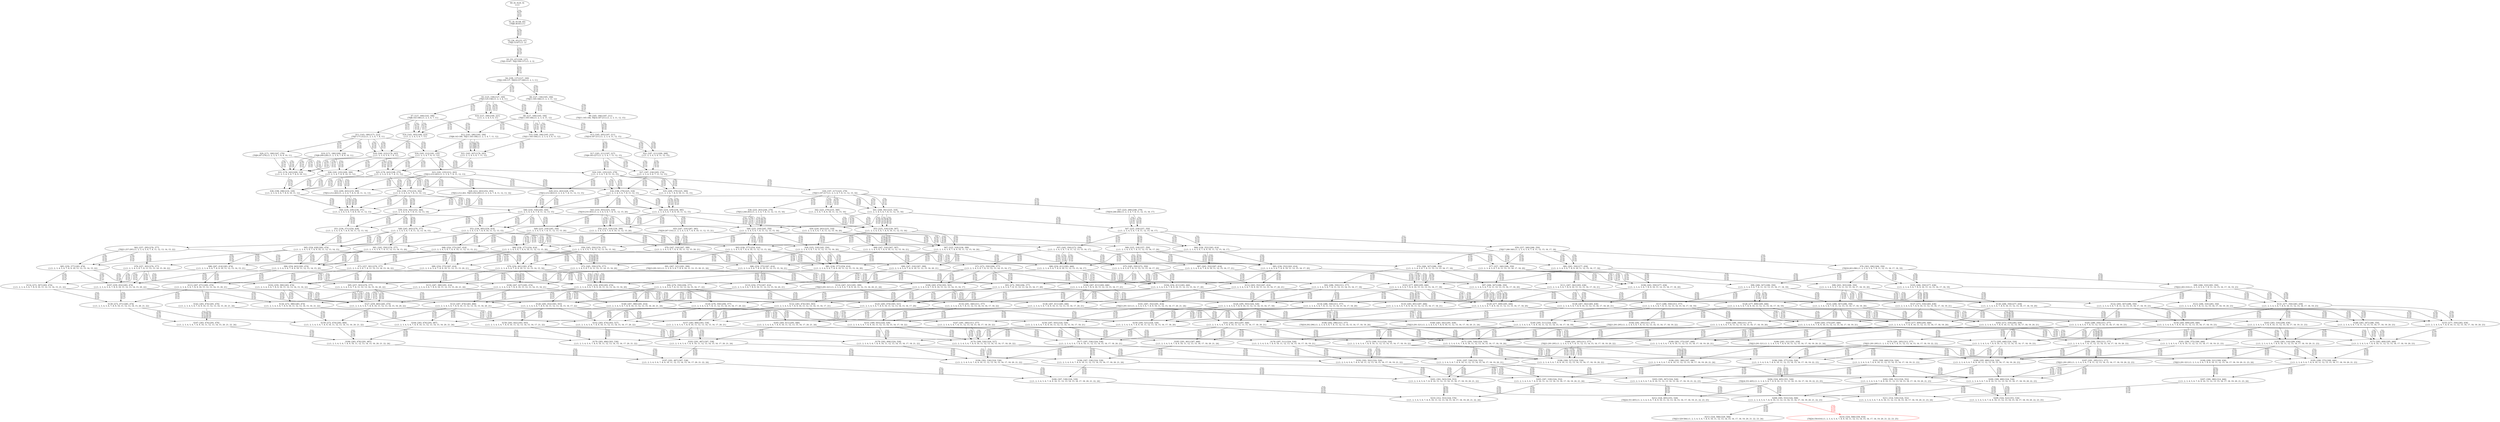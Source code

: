 digraph {
	S0[label="S0: [0, 0] [0, 0] \n{}{}"];
	S1[label="S1: [0, 0] [36, 45] \n{T0J0:36-45}{1}"];
	S2[label="S2: [36, 45] [53, 67] \n{T0J1:53-67}{1, 2}"];
	S3[label="S3: [53, 67] [109, 137] \n{T0J1:53-67, T0J2:109-137}{1, 2, 3}"];
	S4[label="S4: [109, 137] [127, 160] \n{T0J2:109-137, T0J10:127-160}{1, 2, 3, 11}"];
	S5[label="S5: [125, 158] [127, 160] \n{T0J3:125-158}{1, 2, 3, 4, 11}"];
	S6[label="S6: [127, 136] [165, 184] \n{T0J11:165-184}{1, 2, 3, 11, 12}"];
	S7[label="S7: [127, 160] [143, 180] \n{T0J6:143-180}{1, 2, 3, 4, 7, 11}"];
	S8[label="S8: [127, 160] [165, 184] \n{T0J11:165-184}{1, 2, 3, 4, 11, 12}"];
	S9[label="S9: [165, 184] [187, 211] \n{T0J11:165-184, T0J14:187-211}{1, 2, 3, 11, 12, 15}"];
	S10[label="S10: [127, 160] [160, 221] \n{}{1, 2, 3, 4, 5, 6, 11}"];
	S11[label="S11: [143, 180] [171, 212] \n{T0J7:171-212}{1, 2, 3, 4, 7, 8, 11}"];
	S12[label="S12: [143, 180] [165, 184] \n{T0J6:143-180, T0J11:165-184}{1, 2, 3, 4, 7, 11, 12}"];
	S13[label="S13: [165, 205] [187, 211] \n{T0J14:187-211}{1, 2, 3, 4, 11, 12, 15}"];
	S14[label="S14: [143, 183] [160, 223] \n{}{1, 2, 3, 4, 5, 6, 7, 11}"];
	S15[label="S15: [160, 184] [165, 223] \n{T0J11:165-184}{1, 2, 3, 4, 5, 6, 11, 12}"];
	S16[label="S16: [165, 212] [181, 235] \n{}{1, 2, 3, 4, 7, 8, 11, 12}"];
	S17[label="S17: [183, 211] [187, 227] \n{T0J6:183-227}{1, 2, 3, 4, 7, 11, 12, 15}"];
	S18[label="S18: [160, 223] [178, 243] \n{}{1, 2, 3, 4, 5, 6, 7, 8, 11}"];
	S19[label="S19: [171, 180] [209, 228] \n{T0J8:209-228}{1, 2, 3, 4, 7, 8, 9, 10, 11}"];
	S20[label="S20: [171, 180] [247, 276] \n{T0J9:247-276}{1, 2, 3, 4, 7, 8, 9, 10, 11}"];
	S21[label="S21: [165, 207] [178, 243] \n{}{1, 2, 3, 4, 5, 6, 7, 11, 12}"];
	S22[label="S22: [187, 211] [200, 268] \n{}{1, 2, 3, 4, 5, 6, 11, 12, 15}"];
	S23[label="S23: [181, 235] [212, 263] \n{T0J12:212-263}{1, 2, 3, 4, 7, 8, 11, 12, 13}"];
	S24[label="S24: [181, 235] [225, 279] \n{}{1, 2, 3, 4, 7, 8, 11, 12, 15}"];
	S25[label="S25: [178, 243] [198, 275] \n{}{1, 2, 3, 4, 5, 6, 7, 8, 11, 12}"];
	S26[label="S26: [181, 235] [209, 300] \n{}{1, 2, 3, 4, 7, 8, 9, 10, 11, 12}"];
	S27[label="S27: [187, 234] [205, 274] \n{}{1, 2, 3, 4, 5, 6, 7, 11, 12, 15}"];
	S28[label="S28: [212, 263] [252, 293] \n{T0J12:212-263, T0J13:252-293}{1, 2, 3, 4, 7, 8, 11, 12, 13, 14}"];
	S29[label="S29: [212, 263] [228, 279] \n{T0J12:212-263}{1, 2, 3, 4, 7, 8, 11, 12, 13, 15}"];
	S30[label="S30: [197, 217] [225, 279] \n{T0J15:197-217}{1, 2, 3, 4, 7, 8, 11, 12, 15, 16}"];
	S31[label="S31: [178, 243] [209, 319] \n{}{1, 2, 3, 4, 5, 6, 7, 8, 9, 10, 11}"];
	S32[label="S32: [198, 275] [216, 302] \n{}{1, 2, 3, 4, 5, 6, 7, 8, 11, 12, 13}"];
	S33[label="S33: [209, 263] [219, 300] \n{T0J12:212-263}{1, 2, 3, 4, 7, 8, 9, 10, 11, 12, 13}"];
	S34[label="S34: [198, 279] [225, 318] \n{}{1, 2, 3, 4, 5, 6, 7, 8, 11, 12, 15}"];
	S35[label="S35: [209, 279] [225, 300] \n{}{1, 2, 3, 4, 7, 8, 9, 10, 11, 12, 15}"];
	S36[label="S36: [225, 263] [244, 279] \n{T0J12:244-263}{1, 2, 3, 4, 7, 8, 11, 12, 13, 15, 16}"];
	S37[label="S37: [225, 266] [246, 279] \n{T0J16:246-266}{1, 2, 3, 4, 7, 8, 11, 12, 15, 16, 17}"];
	S38[label="S38: [198, 298] [216, 339] \n{}{1, 2, 3, 4, 5, 6, 7, 8, 9, 10, 11, 12}"];
	S39[label="S39: [216, 302] [252, 364] \n{}{1, 2, 3, 4, 5, 6, 7, 8, 11, 12, 13, 14}"];
	S40[label="S40: [216, 318] [245, 350] \n{}{1, 2, 3, 4, 5, 6, 7, 8, 11, 12, 13, 15}"];
	S41[label="S41: [208, 301] [225, 318] \n{}{1, 2, 3, 4, 5, 6, 7, 8, 11, 12, 15, 16}"];
	S42[label="S42: [225, 279] [235, 300] \n{}{1, 2, 3, 4, 7, 8, 9, 10, 11, 12, 15, 16}"];
	S43[label="S43: [210, 303] [225, 318] \n{T0J19:210-303}{1, 2, 3, 4, 5, 6, 7, 8, 11, 12, 15, 20}"];
	S44[label="S44: [216, 339] [236, 371] \n{}{1, 2, 3, 4, 5, 6, 7, 8, 9, 10, 11, 12, 13}"];
	S45[label="S45: [216, 339] [236, 385] \n{}{1, 2, 3, 4, 5, 6, 7, 8, 9, 10, 11, 12, 15}"];
	S46[label="S46: [225, 318] [245, 350] \n{}{1, 2, 3, 4, 5, 6, 7, 8, 11, 12, 13, 15, 16}"];
	S47[label="S47: [225, 318] [257, 350] \n{}{1, 2, 3, 4, 5, 6, 7, 8, 11, 12, 15, 16, 17}"];
	S48[label="S48: [245, 363] [276, 377] \n{}{1, 2, 3, 4, 5, 6, 7, 8, 11, 12, 13, 14, 15}"];
	S49[label="S49: [225, 318] [245, 350] \n{}{1, 2, 3, 4, 5, 6, 7, 8, 11, 12, 13, 15, 20}"];
	S50[label="S50: [220, 303] [225, 318] \n{}{1, 2, 3, 4, 5, 6, 7, 8, 11, 12, 15, 16, 20}"];
	S51[label="S51: [236, 371] [254, 428] \n{}{1, 2, 3, 4, 5, 6, 7, 8, 9, 10, 11, 12, 13, 14}"];
	S52[label="S52: [236, 385] [254, 414] \n{}{1, 2, 3, 4, 5, 6, 7, 8, 9, 10, 11, 12, 13, 15}"];
	S53[label="S53: [225, 318] [236, 397] \n{}{1, 2, 3, 4, 5, 6, 7, 8, 9, 10, 11, 12, 15, 16}"];
	S54[label="S54: [225, 318] [236, 399] \n{}{1, 2, 3, 4, 5, 6, 7, 8, 9, 10, 11, 12, 15, 20}"];
	S55[label="S55: [247, 316] [267, 385] \n{T0J20:267-316}{1, 2, 3, 4, 5, 6, 7, 8, 9, 10, 11, 12, 15, 21}"];
	S56[label="S56: [245, 350] [276, 377] \n{}{1, 2, 3, 4, 5, 6, 7, 8, 11, 12, 13, 14, 15, 16}"];
	S57[label="S57: [245, 350] [272, 350] \n{}{1, 2, 3, 4, 5, 6, 7, 8, 11, 12, 13, 15, 16, 17}"];
	S58[label="S58: [225, 318] [245, 350] \n{}{1, 2, 3, 4, 5, 6, 7, 8, 11, 12, 13, 15, 16, 20}"];
	S59[label="S59: [257, 340] [266, 350] \n{T0J17:266-340}{1, 2, 3, 4, 5, 6, 7, 8, 11, 12, 15, 16, 17, 18}"];
	S60[label="S60: [225, 318] [257, 350] \n{}{1, 2, 3, 4, 5, 6, 7, 8, 11, 12, 15, 16, 17, 20}"];
	S61[label="S61: [245, 350] [276, 377] \n{}{1, 2, 3, 4, 5, 6, 7, 8, 11, 12, 13, 14, 15, 20}"];
	S62[label="S62: [257, 295] [276, 377] \n{T0J21:257-295}{1, 2, 3, 4, 5, 6, 7, 8, 11, 12, 13, 14, 15, 22}"];
	S63[label="S63: [236, 377] [254, 414] \n{}{1, 2, 3, 4, 5, 6, 7, 8, 9, 10, 11, 12, 13, 15, 16}"];
	S64[label="S64: [236, 352] [263, 414] \n{}{1, 2, 3, 4, 5, 6, 7, 8, 9, 10, 11, 12, 15, 16, 17}"];
	S65[label="S65: [254, 428] [283, 474] \n{}{1, 2, 3, 4, 5, 6, 7, 8, 9, 10, 11, 12, 13, 14, 15}"];
	S66[label="S66: [236, 377] [254, 414] \n{}{1, 2, 3, 4, 5, 6, 7, 8, 9, 10, 11, 12, 13, 15, 20}"];
	S67[label="S67: [225, 318] [236, 399] \n{}{1, 2, 3, 4, 5, 6, 7, 8, 9, 10, 11, 12, 15, 16, 20}"];
	S68[label="S68: [254, 375] [267, 414] \n{}{1, 2, 3, 4, 5, 6, 7, 8, 9, 10, 11, 12, 13, 15, 21}"];
	S69[label="S69: [247, 316] [267, 397] \n{}{1, 2, 3, 4, 5, 6, 7, 8, 9, 10, 11, 12, 15, 16, 21}"];
	S70[label="S70: [247, 316] [267, 399] \n{}{1, 2, 3, 4, 5, 6, 7, 8, 9, 10, 11, 12, 15, 20, 21}"];
	S71[label="S71: [272, 350] [294, 377] \n{}{1, 2, 3, 4, 5, 6, 7, 8, 11, 12, 13, 14, 15, 16, 17}"];
	S72[label="S72: [245, 350] [276, 377] \n{}{1, 2, 3, 4, 5, 6, 7, 8, 11, 12, 13, 14, 15, 16, 20}"];
	S73[label="S73: [257, 301] [276, 377] \n{}{1, 2, 3, 4, 5, 6, 7, 8, 11, 12, 13, 14, 15, 16, 22}"];
	S74[label="S74: [266, 347] [286, 350] \n{}{1, 2, 3, 4, 5, 6, 7, 8, 11, 12, 13, 15, 16, 17, 18}"];
	S75[label="S75: [245, 350] [272, 350] \n{}{1, 2, 3, 4, 5, 6, 7, 8, 11, 12, 13, 15, 16, 17, 20}"];
	S76[label="S76: [263, 296] [266, 350] \n{T0J18:263-296}{1, 2, 3, 4, 5, 6, 7, 8, 11, 12, 15, 16, 17, 18, 19}"];
	S77[label="S77: [257, 340] [266, 350] \n{}{1, 2, 3, 4, 5, 6, 7, 8, 11, 12, 15, 16, 17, 18, 20}"];
	S78[label="S78: [257, 303] [276, 377] \n{}{1, 2, 3, 4, 5, 6, 7, 8, 11, 12, 13, 14, 15, 20, 22}"];
	S79[label="S79: [254, 441] [283, 474] \n{}{1, 2, 3, 4, 5, 6, 7, 8, 9, 10, 11, 12, 13, 14, 15, 16}"];
	S80[label="S80: [254, 411] [283, 446] \n{}{1, 2, 3, 4, 5, 6, 7, 8, 9, 10, 11, 12, 13, 15, 16, 17}"];
	S81[label="S81: [236, 377] [254, 414] \n{}{1, 2, 3, 4, 5, 6, 7, 8, 9, 10, 11, 12, 13, 15, 16, 20}"];
	S82[label="S82: [263, 350] [277, 436] \n{}{1, 2, 3, 4, 5, 6, 7, 8, 9, 10, 11, 12, 15, 16, 17, 18}"];
	S83[label="S83: [236, 352] [263, 414] \n{}{1, 2, 3, 4, 5, 6, 7, 8, 9, 10, 11, 12, 15, 16, 17, 20}"];
	S84[label="S84: [254, 443] [283, 474] \n{}{1, 2, 3, 4, 5, 6, 7, 8, 9, 10, 11, 12, 13, 14, 15, 20}"];
	S85[label="S85: [259, 377] [283, 474] \n{}{1, 2, 3, 4, 5, 6, 7, 8, 9, 10, 11, 12, 13, 14, 15, 22}"];
	S86[label="S86: [254, 375] [267, 414] \n{}{1, 2, 3, 4, 5, 6, 7, 8, 9, 10, 11, 12, 13, 15, 16, 21}"];
	S87[label="S87: [263, 352] [267, 414] \n{}{1, 2, 3, 4, 5, 6, 7, 8, 9, 10, 11, 12, 15, 16, 17, 21}"];
	S88[label="S88: [267, 414] [283, 474] \n{}{1, 2, 3, 4, 5, 6, 7, 8, 9, 10, 11, 12, 13, 14, 15, 21}"];
	S89[label="S89: [254, 375] [267, 414] \n{}{1, 2, 3, 4, 5, 6, 7, 8, 9, 10, 11, 12, 13, 15, 20, 21}"];
	S90[label="S90: [247, 316] [267, 399] \n{}{1, 2, 3, 4, 5, 6, 7, 8, 9, 10, 11, 12, 15, 16, 20, 21}"];
	S91[label="S91: [267, 321] [291, 399] \n{T0J23:291-321}{1, 2, 3, 4, 5, 6, 7, 8, 9, 10, 11, 12, 15, 20, 21, 24}"];
	S92[label="S92: [286, 350] [313, 377] \n{}{1, 2, 3, 4, 5, 6, 7, 8, 11, 12, 13, 14, 15, 16, 17, 18}"];
	S93[label="S93: [272, 350] [294, 377] \n{}{1, 2, 3, 4, 5, 6, 7, 8, 11, 12, 13, 14, 15, 16, 17, 20}"];
	S94[label="S94: [276, 350] [294, 377] \n{}{1, 2, 3, 4, 5, 6, 7, 8, 11, 12, 13, 14, 15, 16, 17, 22}"];
	S95[label="S95: [257, 303] [276, 377] \n{}{1, 2, 3, 4, 5, 6, 7, 8, 11, 12, 13, 14, 15, 16, 20, 22}"];
	S96[label="S96: [266, 347] [286, 350] \n{}{1, 2, 3, 4, 5, 6, 7, 8, 11, 12, 13, 15, 16, 17, 18, 19}"];
	S97[label="S97: [266, 347] [286, 350] \n{}{1, 2, 3, 4, 5, 6, 7, 8, 11, 12, 13, 15, 16, 17, 18, 20}"];
	S98[label="S98: [263, 303] [266, 350] \n{}{1, 2, 3, 4, 5, 6, 7, 8, 11, 12, 15, 16, 17, 18, 19, 20}"];
	S99[label="S99: [266, 310] [283, 350] \n{T0J22:283-310}{1, 2, 3, 4, 5, 6, 7, 8, 11, 12, 15, 16, 17, 18, 19, 23}"];
	S100[label="S100: [283, 474] [303, 503] \n{}{1, 2, 3, 4, 5, 6, 7, 8, 9, 10, 11, 12, 13, 14, 15, 16, 17}"];
	S101[label="S101: [254, 459] [283, 474] \n{}{1, 2, 3, 4, 5, 6, 7, 8, 9, 10, 11, 12, 13, 14, 15, 16, 20}"];
	S102[label="S102: [259, 390] [283, 474] \n{}{1, 2, 3, 4, 5, 6, 7, 8, 9, 10, 11, 12, 13, 14, 15, 16, 22}"];
	S103[label="S103: [277, 409] [295, 446] \n{}{1, 2, 3, 4, 5, 6, 7, 8, 9, 10, 11, 12, 13, 15, 16, 17, 18}"];
	S104[label="S104: [254, 411] [283, 446] \n{}{1, 2, 3, 4, 5, 6, 7, 8, 9, 10, 11, 12, 13, 15, 16, 17, 20}"];
	S105[label="S105: [266, 350] [277, 436] \n{}{1, 2, 3, 4, 5, 6, 7, 8, 9, 10, 11, 12, 15, 16, 17, 18, 19}"];
	S106[label="S106: [263, 350] [277, 436] \n{}{1, 2, 3, 4, 5, 6, 7, 8, 9, 10, 11, 12, 15, 16, 17, 18, 20}"];
	S107[label="S107: [259, 452] [283, 474] \n{}{1, 2, 3, 4, 5, 6, 7, 8, 9, 10, 11, 12, 13, 14, 15, 20, 22}"];
	S108[label="S108: [267, 427] [283, 474] \n{}{1, 2, 3, 4, 5, 6, 7, 8, 9, 10, 11, 12, 13, 14, 15, 16, 21}"];
	S109[label="S109: [267, 411] [283, 446] \n{}{1, 2, 3, 4, 5, 6, 7, 8, 9, 10, 11, 12, 13, 15, 16, 17, 21}"];
	S110[label="S110: [254, 375] [267, 414] \n{}{1, 2, 3, 4, 5, 6, 7, 8, 9, 10, 11, 12, 13, 15, 16, 20, 21}"];
	S111[label="S111: [267, 342] [283, 436] \n{}{1, 2, 3, 4, 5, 6, 7, 8, 9, 10, 11, 12, 15, 16, 17, 18, 21}"];
	S112[label="S112: [263, 352] [267, 414] \n{}{1, 2, 3, 4, 5, 6, 7, 8, 9, 10, 11, 12, 15, 16, 17, 20, 21}"];
	S113[label="S113: [267, 471] [283, 474] \n{}{1, 2, 3, 4, 5, 6, 7, 8, 9, 10, 11, 12, 13, 14, 15, 20, 21}"];
	S114[label="S114: [272, 367] [283, 474] \n{}{1, 2, 3, 4, 5, 6, 7, 8, 9, 10, 11, 12, 13, 14, 15, 21, 22}"];
	S115[label="S115: [267, 380] [291, 414] \n{}{1, 2, 3, 4, 5, 6, 7, 8, 9, 10, 11, 12, 13, 15, 20, 21, 24}"];
	S116[label="S116: [267, 321] [291, 399] \n{T0J23:291-321}{1, 2, 3, 4, 5, 6, 7, 8, 9, 10, 11, 12, 15, 16, 20, 21, 24}"];
	S117[label="S117: [286, 350] [313, 377] \n{}{1, 2, 3, 4, 5, 6, 7, 8, 11, 12, 13, 14, 15, 16, 17, 18, 19}"];
	S118[label="S118: [286, 350] [313, 377] \n{}{1, 2, 3, 4, 5, 6, 7, 8, 11, 12, 13, 14, 15, 16, 17, 18, 20}"];
	S119[label="S119: [291, 340] [313, 377] \n{}{1, 2, 3, 4, 5, 6, 7, 8, 11, 12, 13, 14, 15, 16, 17, 18, 22}"];
	S120[label="S120: [276, 350] [294, 377] \n{}{1, 2, 3, 4, 5, 6, 7, 8, 11, 12, 13, 14, 15, 16, 17, 20, 22}"];
	S121[label="S121: [266, 347] [286, 350] \n{}{1, 2, 3, 4, 5, 6, 7, 8, 11, 12, 13, 15, 16, 17, 18, 19, 20}"];
	S122[label="S122: [283, 347] [286, 350] \n{}{1, 2, 3, 4, 5, 6, 7, 8, 11, 12, 13, 15, 16, 17, 18, 19, 23}"];
	S123[label="S123: [266, 310] [283, 350] \n{}{1, 2, 3, 4, 5, 6, 7, 8, 11, 12, 15, 16, 17, 18, 19, 20, 23}"];
	S124[label="S124: [295, 503] [324, 526] \n{}{1, 2, 3, 4, 5, 6, 7, 8, 9, 10, 11, 12, 13, 14, 15, 16, 17, 18}"];
	S125[label="S125: [283, 474] [303, 521] \n{}{1, 2, 3, 4, 5, 6, 7, 8, 9, 10, 11, 12, 13, 14, 15, 16, 17, 20}"];
	S126[label="S126: [283, 452] [303, 503] \n{}{1, 2, 3, 4, 5, 6, 7, 8, 9, 10, 11, 12, 13, 14, 15, 16, 17, 22}"];
	S127[label="S127: [259, 465] [283, 474] \n{}{1, 2, 3, 4, 5, 6, 7, 8, 9, 10, 11, 12, 13, 14, 15, 16, 20, 22}"];
	S128[label="S128: [277, 409] [295, 446] \n{}{1, 2, 3, 4, 5, 6, 7, 8, 9, 10, 11, 12, 13, 15, 16, 17, 18, 19}"];
	S129[label="S129: [277, 409] [295, 446] \n{}{1, 2, 3, 4, 5, 6, 7, 8, 9, 10, 11, 12, 13, 15, 16, 17, 18, 20}"];
	S130[label="S130: [266, 350] [277, 436] \n{}{1, 2, 3, 4, 5, 6, 7, 8, 9, 10, 11, 12, 15, 16, 17, 18, 19, 20}"];
	S131[label="S131: [277, 350] [283, 436] \n{}{1, 2, 3, 4, 5, 6, 7, 8, 9, 10, 11, 12, 15, 16, 17, 18, 19, 23}"];
	S132[label="S132: [283, 474] [303, 503] \n{}{1, 2, 3, 4, 5, 6, 7, 8, 9, 10, 11, 12, 13, 14, 15, 16, 17, 21}"];
	S133[label="S133: [267, 474] [283, 484] \n{}{1, 2, 3, 4, 5, 6, 7, 8, 9, 10, 11, 12, 13, 14, 15, 16, 20, 21}"];
	S134[label="S134: [272, 380] [283, 474] \n{}{1, 2, 3, 4, 5, 6, 7, 8, 9, 10, 11, 12, 13, 14, 15, 16, 21, 22}"];
	S135[label="S135: [283, 401] [297, 446] \n{}{1, 2, 3, 4, 5, 6, 7, 8, 9, 10, 11, 12, 13, 15, 16, 17, 18, 21}"];
	S136[label="S136: [267, 411] [283, 446] \n{}{1, 2, 3, 4, 5, 6, 7, 8, 9, 10, 11, 12, 13, 15, 16, 17, 20, 21}"];
	S137[label="S137: [273, 316] [283, 436] \n{}{1, 2, 3, 4, 5, 6, 7, 8, 9, 10, 11, 12, 15, 16, 17, 18, 19, 21}"];
	S138[label="S138: [267, 342] [283, 436] \n{}{1, 2, 3, 4, 5, 6, 7, 8, 9, 10, 11, 12, 15, 16, 17, 18, 20, 21}"];
	S139[label="S139: [272, 471] [283, 474] \n{}{1, 2, 3, 4, 5, 6, 7, 8, 9, 10, 11, 12, 13, 14, 15, 20, 21, 22}"];
	S140[label="S140: [267, 380] [291, 414] \n{}{1, 2, 3, 4, 5, 6, 7, 8, 9, 10, 11, 12, 13, 15, 16, 20, 21, 24}"];
	S141[label="S141: [267, 352] [291, 414] \n{T0J23:291-321}{1, 2, 3, 4, 5, 6, 7, 8, 9, 10, 11, 12, 15, 16, 17, 20, 21, 24}"];
	S142[label="S142: [283, 474] [291, 476] \n{}{1, 2, 3, 4, 5, 6, 7, 8, 9, 10, 11, 12, 13, 14, 15, 20, 21, 24}"];
	S143[label="S143: [286, 350] [313, 377] \n{}{1, 2, 3, 4, 5, 6, 7, 8, 11, 12, 13, 14, 15, 16, 17, 18, 19, 20}"];
	S144[label="S144: [291, 295] [313, 377] \n{T0J21:291-295}{1, 2, 3, 4, 5, 6, 7, 8, 11, 12, 13, 14, 15, 16, 17, 18, 19, 22}"];
	S145[label="S145: [286, 350] [313, 377] \n{}{1, 2, 3, 4, 5, 6, 7, 8, 11, 12, 13, 14, 15, 16, 17, 18, 19, 23}"];
	S146[label="S146: [292, 296] [313, 377] \n{T0J18:292-296}{1, 2, 3, 4, 5, 6, 7, 8, 11, 12, 13, 14, 15, 16, 17, 18, 19, 20}"];
	S147[label="S147: [291, 340] [313, 377] \n{}{1, 2, 3, 4, 5, 6, 7, 8, 11, 12, 13, 14, 15, 16, 17, 18, 20, 22}"];
	S148[label="S148: [283, 347] [286, 350] \n{}{1, 2, 3, 4, 5, 6, 7, 8, 11, 12, 13, 15, 16, 17, 18, 19, 20, 23}"];
	S149[label="S149: [295, 511] [324, 526] \n{}{1, 2, 3, 4, 5, 6, 7, 8, 9, 10, 11, 12, 13, 14, 15, 16, 17, 18, 19}"];
	S150[label="S150: [295, 521] [324, 526] \n{}{1, 2, 3, 4, 5, 6, 7, 8, 9, 10, 11, 12, 13, 14, 15, 16, 17, 18, 20}"];
	S151[label="S151: [300, 503] [324, 526] \n{}{1, 2, 3, 4, 5, 6, 7, 8, 9, 10, 11, 12, 13, 14, 15, 16, 17, 18, 22}"];
	S152[label="S152: [283, 474] [303, 527] \n{}{1, 2, 3, 4, 5, 6, 7, 8, 9, 10, 11, 12, 13, 14, 15, 16, 17, 20, 22}"];
	S153[label="S153: [277, 409] [295, 446] \n{}{1, 2, 3, 4, 5, 6, 7, 8, 9, 10, 11, 12, 13, 15, 16, 17, 18, 19, 20}"];
	S154[label="S154: [283, 409] [295, 446] \n{}{1, 2, 3, 4, 5, 6, 7, 8, 9, 10, 11, 12, 13, 15, 16, 17, 18, 19, 23}"];
	S155[label="S155: [277, 350] [283, 436] \n{}{1, 2, 3, 4, 5, 6, 7, 8, 9, 10, 11, 12, 15, 16, 17, 18, 19, 20, 23}"];
	S156[label="S156: [297, 503] [324, 526] \n{}{1, 2, 3, 4, 5, 6, 7, 8, 9, 10, 11, 12, 13, 14, 15, 16, 17, 18, 21}"];
	S157[label="S157: [283, 484] [303, 536] \n{}{1, 2, 3, 4, 5, 6, 7, 8, 9, 10, 11, 12, 13, 14, 15, 16, 17, 20, 21}"];
	S158[label="S158: [283, 442] [303, 503] \n{}{1, 2, 3, 4, 5, 6, 7, 8, 9, 10, 11, 12, 13, 14, 15, 16, 17, 21, 22}"];
	S159[label="S159: [272, 474] [283, 484] \n{}{1, 2, 3, 4, 5, 6, 7, 8, 9, 10, 11, 12, 13, 14, 15, 16, 20, 21, 22}"];
	S160[label="S160: [283, 375] [297, 446] \n{}{1, 2, 3, 4, 5, 6, 7, 8, 9, 10, 11, 12, 13, 15, 16, 17, 18, 19, 21}"];
	S161[label="S161: [283, 401] [297, 446] \n{}{1, 2, 3, 4, 5, 6, 7, 8, 9, 10, 11, 12, 13, 15, 16, 17, 18, 20, 21}"];
	S162[label="S162: [273, 316] [283, 436] \n{}{1, 2, 3, 4, 5, 6, 7, 8, 9, 10, 11, 12, 15, 16, 17, 18, 19, 20, 21}"];
	S163[label="S163: [283, 316] [290, 436] \n{}{1, 2, 3, 4, 5, 6, 7, 8, 9, 10, 11, 12, 15, 16, 17, 18, 19, 21, 23}"];
	S164[label="S164: [283, 476] [291, 487] \n{}{1, 2, 3, 4, 5, 6, 7, 8, 9, 10, 11, 12, 13, 14, 15, 16, 20, 21, 24}"];
	S165[label="S165: [283, 411] [291, 446] \n{}{1, 2, 3, 4, 5, 6, 7, 8, 9, 10, 11, 12, 13, 15, 16, 17, 20, 21, 24}"];
	S166[label="S166: [283, 342] [291, 436] \n{T0J23:291-321}{1, 2, 3, 4, 5, 6, 7, 8, 9, 10, 11, 12, 15, 16, 17, 18, 20, 21, 24}"];
	S167[label="S167: [283, 474] [291, 476] \n{}{1, 2, 3, 4, 5, 6, 7, 8, 9, 10, 11, 12, 13, 14, 15, 20, 21, 22, 24}"];
	S168[label="S168: [291, 295] [313, 377] \n{T0J21:291-295}{1, 2, 3, 4, 5, 6, 7, 8, 11, 12, 13, 14, 15, 16, 17, 18, 19, 20, 22}"];
	S169[label="S169: [286, 350] [313, 377] \n{}{1, 2, 3, 4, 5, 6, 7, 8, 11, 12, 13, 14, 15, 16, 17, 18, 19, 20, 23}"];
	S170[label="S170: [291, 295] [313, 377] \n{T0J21:291-295}{1, 2, 3, 4, 5, 6, 7, 8, 11, 12, 13, 14, 15, 16, 17, 18, 19, 22, 23}"];
	S171[label="S171: [295, 526] [324, 529] \n{}{1, 2, 3, 4, 5, 6, 7, 8, 9, 10, 11, 12, 13, 14, 15, 16, 17, 18, 19, 20}"];
	S172[label="S172: [300, 511] [324, 526] \n{}{1, 2, 3, 4, 5, 6, 7, 8, 9, 10, 11, 12, 13, 14, 15, 16, 17, 18, 19, 22}"];
	S173[label="S173: [295, 446] [324, 526] \n{}{1, 2, 3, 4, 5, 6, 7, 8, 9, 10, 11, 12, 13, 14, 15, 16, 17, 18, 19, 23}"];
	S174[label="S174: [300, 526] [324, 527] \n{}{1, 2, 3, 4, 5, 6, 7, 8, 9, 10, 11, 12, 13, 14, 15, 16, 17, 18, 20, 22}"];
	S175[label="S175: [283, 409] [295, 446] \n{}{1, 2, 3, 4, 5, 6, 7, 8, 9, 10, 11, 12, 13, 15, 16, 17, 18, 19, 20, 23}"];
	S176[label="S176: [297, 511] [324, 526] \n{}{1, 2, 3, 4, 5, 6, 7, 8, 9, 10, 11, 12, 13, 14, 15, 16, 17, 18, 19, 21}"];
	S177[label="S177: [297, 536] [324, 536] \n{}{1, 2, 3, 4, 5, 6, 7, 8, 9, 10, 11, 12, 13, 14, 15, 16, 17, 18, 20, 21}"];
	S178[label="S178: [302, 494] [324, 526] \n{}{1, 2, 3, 4, 5, 6, 7, 8, 9, 10, 11, 12, 13, 14, 15, 16, 17, 18, 21, 22}"];
	S179[label="S179: [283, 484] [303, 536] \n{}{1, 2, 3, 4, 5, 6, 7, 8, 9, 10, 11, 12, 13, 14, 15, 16, 17, 20, 21, 22}"];
	S180[label="S180: [283, 375] [297, 446] \n{}{1, 2, 3, 4, 5, 6, 7, 8, 9, 10, 11, 12, 13, 15, 16, 17, 18, 19, 20, 21}"];
	S181[label="S181: [290, 375] [300, 446] \n{}{1, 2, 3, 4, 5, 6, 7, 8, 9, 10, 11, 12, 13, 15, 16, 17, 18, 19, 21, 23}"];
	S182[label="S182: [283, 316] [290, 436] \n{}{1, 2, 3, 4, 5, 6, 7, 8, 9, 10, 11, 12, 15, 16, 17, 18, 19, 20, 21, 23}"];
	S183[label="S183: [291, 487] [307, 538] \n{}{1, 2, 3, 4, 5, 6, 7, 8, 9, 10, 11, 12, 13, 14, 15, 16, 17, 20, 21, 24}"];
	S184[label="S184: [283, 476] [291, 487] \n{}{1, 2, 3, 4, 5, 6, 7, 8, 9, 10, 11, 12, 13, 14, 15, 16, 20, 21, 22, 24}"];
	S185[label="S185: [291, 401] [307, 446] \n{}{1, 2, 3, 4, 5, 6, 7, 8, 9, 10, 11, 12, 13, 15, 16, 17, 18, 20, 21, 24}"];
	S186[label="S186: [283, 321] [291, 436] \n{T0J23:291-321}{1, 2, 3, 4, 5, 6, 7, 8, 9, 10, 11, 12, 15, 16, 17, 18, 19, 20, 21, 24}"];
	S187[label="S187: [291, 295] [313, 377] \n{T0J21:291-295}{1, 2, 3, 4, 5, 6, 7, 8, 11, 12, 13, 14, 15, 16, 17, 18, 19, 20, 22, 23}"];
	S188[label="S188: [300, 527] [324, 534] \n{}{1, 2, 3, 4, 5, 6, 7, 8, 9, 10, 11, 12, 13, 14, 15, 16, 17, 18, 19, 20, 22}"];
	S189[label="S189: [295, 480] [324, 529] \n{}{1, 2, 3, 4, 5, 6, 7, 8, 9, 10, 11, 12, 13, 14, 15, 16, 17, 18, 19, 20, 23}"];
	S190[label="S190: [300, 377] [324, 526] \n{}{1, 2, 3, 4, 5, 6, 7, 8, 9, 10, 11, 12, 13, 14, 15, 16, 17, 18, 19, 22, 23}"];
	S191[label="S191: [297, 536] [324, 552] \n{}{1, 2, 3, 4, 5, 6, 7, 8, 9, 10, 11, 12, 13, 14, 15, 16, 17, 18, 19, 20, 21}"];
	S192[label="S192: [302, 502] [324, 526] \n{}{1, 2, 3, 4, 5, 6, 7, 8, 9, 10, 11, 12, 13, 14, 15, 16, 17, 18, 19, 21, 22}"];
	S193[label="S193: [300, 446] [324, 526] \n{}{1, 2, 3, 4, 5, 6, 7, 8, 9, 10, 11, 12, 13, 14, 15, 16, 17, 18, 19, 21, 23}"];
	S194[label="S194: [302, 536] [324, 536] \n{}{1, 2, 3, 4, 5, 6, 7, 8, 9, 10, 11, 12, 13, 14, 15, 16, 17, 18, 20, 21, 22}"];
	S195[label="S195: [290, 375] [300, 446] \n{}{1, 2, 3, 4, 5, 6, 7, 8, 9, 10, 11, 12, 13, 15, 16, 17, 18, 19, 20, 21, 23}"];
	S196[label="S196: [307, 538] [324, 539] \n{}{1, 2, 3, 4, 5, 6, 7, 8, 9, 10, 11, 12, 13, 14, 15, 16, 17, 18, 20, 21, 24}"];
	S197[label="S197: [291, 487] [307, 538] \n{}{1, 2, 3, 4, 5, 6, 7, 8, 9, 10, 11, 12, 13, 14, 15, 16, 17, 20, 21, 22, 24}"];
	S198[label="S198: [291, 380] [307, 446] \n{}{1, 2, 3, 4, 5, 6, 7, 8, 9, 10, 11, 12, 13, 15, 16, 17, 18, 19, 20, 21, 24}"];
	S199[label="S199: [290, 321] [300, 436] \n{T0J23:291-321}{1, 2, 3, 4, 5, 6, 7, 8, 9, 10, 11, 12, 15, 16, 17, 18, 19, 20, 21, 23, 24}"];
	S200[label="S200: [300, 480] [324, 534] \n{}{1, 2, 3, 4, 5, 6, 7, 8, 9, 10, 11, 12, 13, 14, 15, 16, 17, 18, 19, 20, 22, 23}"];
	S201[label="S201: [302, 543] [324, 553] \n{}{1, 2, 3, 4, 5, 6, 7, 8, 9, 10, 11, 12, 13, 14, 15, 16, 17, 18, 19, 20, 21, 22}"];
	S202[label="S202: [300, 521] [324, 552] \n{}{1, 2, 3, 4, 5, 6, 7, 8, 9, 10, 11, 12, 13, 14, 15, 16, 17, 18, 19, 20, 21, 23}"];
	S203[label="S203: [305, 367] [324, 526] \n{}{1, 2, 3, 4, 5, 6, 7, 8, 9, 10, 11, 12, 13, 14, 15, 16, 17, 18, 19, 21, 22, 23}"];
	S204[label="S204: [324, 405] [351, 526] \n{T0J24:351-405}{1, 2, 3, 4, 5, 6, 7, 8, 9, 10, 11, 12, 13, 14, 15, 16, 17, 18, 19, 22, 23, 25}"];
	S205[label="S205: [307, 539] [324, 552] \n{}{1, 2, 3, 4, 5, 6, 7, 8, 9, 10, 11, 12, 13, 14, 15, 16, 17, 18, 19, 20, 21, 24}"];
	S206[label="S206: [307, 538] [324, 539] \n{}{1, 2, 3, 4, 5, 6, 7, 8, 9, 10, 11, 12, 13, 14, 15, 16, 17, 18, 20, 21, 22, 24}"];
	S207[label="S207: [300, 380] [314, 446] \n{}{1, 2, 3, 4, 5, 6, 7, 8, 9, 10, 11, 12, 13, 15, 16, 17, 18, 19, 20, 21, 23, 24}"];
	S208[label="S208: [305, 553] [324, 568] \n{}{1, 2, 3, 4, 5, 6, 7, 8, 9, 10, 11, 12, 13, 14, 15, 16, 17, 18, 19, 20, 21, 22, 23}"];
	S209[label="S209: [324, 522] [351, 534] \n{}{1, 2, 3, 4, 5, 6, 7, 8, 9, 10, 11, 12, 13, 14, 15, 16, 17, 18, 19, 20, 22, 23, 25}"];
	S210[label="S210: [312, 553] [324, 576] \n{}{1, 2, 3, 4, 5, 6, 7, 8, 9, 10, 11, 12, 13, 14, 15, 16, 17, 18, 19, 20, 21, 22, 24}"];
	S211[label="S211: [314, 530] [324, 552] \n{}{1, 2, 3, 4, 5, 6, 7, 8, 9, 10, 11, 12, 13, 14, 15, 16, 17, 18, 19, 20, 21, 23, 24}"];
	S212[label="S212: [324, 405] [351, 526] \n{T0J24:351-405}{1, 2, 3, 4, 5, 6, 7, 8, 9, 10, 11, 12, 13, 14, 15, 16, 17, 18, 19, 21, 22, 23, 25}"];
	S213[label="S213: [324, 568] [329, 584] \n{T0J23:329-584}{1, 2, 3, 4, 5, 6, 7, 8, 9, 10, 11, 12, 13, 14, 15, 16, 17, 18, 19, 20, 21, 22, 23, 24}"];
	S214[label="S214: [324, 568] [356, 616] \n{T0J24:356-616}{1, 2, 3, 4, 5, 6, 7, 8, 9, 10, 11, 12, 13, 14, 15, 16, 17, 18, 19, 20, 21, 22, 23, 25}"];
	S0 -> S1[label="T0 J0\nDL=600\nES=0\nLS=0\nEF=36\nLF=45",fontsize=8];
	S1 -> S2[label="T0 J1\nDL=600\nES=36\nLS=45\nEF=53\nLF=67",fontsize=8];
	S2 -> S3[label="T0 J2\nDL=600\nES=36\nLS=45\nEF=109\nLF=137",fontsize=8];
	S3 -> S4[label="T0 J10\nDL=600\nES=53\nLS=67\nEF=127\nLF=160",fontsize=8];
	S4 -> S5[label="T0 J3\nDL=600\nES=109\nLS=137\nEF=125\nLF=158",fontsize=8];
	S4 -> S6[label="T0 J11\nDL=600\nES=127\nLS=136\nEF=165\nLF=184",fontsize=8];
	S5 -> S10[label="T0 J4\nDL=600\nES=125\nLS=158\nEF=175\nLF=221",fontsize=8];
	S5 -> S10[label="T0 J5\nDL=600\nES=125\nLS=158\nEF=160\nLF=202",fontsize=8];
	S5 -> S7[label="T0 J6\nDL=600\nES=125\nLS=157\nEF=143\nLF=180",fontsize=8];
	S5 -> S8[label="T0 J11\nDL=600\nES=127\nLS=136\nEF=165\nLF=184",fontsize=8];
	S6 -> S8[label="T0 J3\nDL=600\nES=127\nLS=137\nEF=143\nLF=158",fontsize=8];
	S6 -> S9[label="T0 J14\nDL=600\nES=127\nLS=136\nEF=187\nLF=211",fontsize=8];
	S7 -> S14[label="T0 J4\nDL=600\nES=127\nLS=160\nEF=177\nLF=223",fontsize=8];
	S7 -> S14[label="T0 J5\nDL=600\nES=127\nLS=160\nEF=162\nLF=204",fontsize=8];
	S7 -> S11[label="T0 J7\nDL=600\nES=127\nLS=157\nEF=171\nLF=212",fontsize=8];
	S7 -> S12[label="T0 J11\nDL=600\nES=127\nLS=136\nEF=165\nLF=184",fontsize=8];
	S8 -> S15[label="T0 J4\nDL=600\nES=127\nLS=160\nEF=177\nLF=223",fontsize=8];
	S8 -> S15[label="T0 J5\nDL=600\nES=127\nLS=160\nEF=162\nLF=204",fontsize=8];
	S8 -> S12[label="T0 J6\nDL=600\nES=127\nLS=157\nEF=145\nLF=180",fontsize=8];
	S8 -> S13[label="T0 J14\nDL=600\nES=127\nLS=136\nEF=187\nLF=211",fontsize=8];
	S9 -> S13[label="T0 J3\nDL=600\nES=165\nLS=184\nEF=181\nLF=205",fontsize=8];
	S10 -> S14[label="T0 J6\nDL=600\nES=127\nLS=160\nEF=145\nLF=183",fontsize=8];
	S10 -> S15[label="T0 J11\nDL=600\nES=127\nLS=136\nEF=165\nLF=184",fontsize=8];
	S11 -> S18[label="T0 J4\nDL=600\nES=143\nLS=180\nEF=193\nLF=243",fontsize=8];
	S11 -> S18[label="T0 J5\nDL=600\nES=143\nLS=180\nEF=178\nLF=224",fontsize=8];
	S11 -> S19[label="T0 J8\nDL=600\nES=171\nLS=180\nEF=209\nLF=228",fontsize=8];
	S11 -> S20[label="T0 J9\nDL=600\nES=171\nLS=180\nEF=247\nLF=276",fontsize=8];
	S11 -> S16[label="T0 J11\nDL=600\nES=143\nLS=180\nEF=181\nLF=228",fontsize=8];
	S12 -> S21[label="T0 J4\nDL=600\nES=143\nLS=180\nEF=193\nLF=243",fontsize=8];
	S12 -> S21[label="T0 J5\nDL=600\nES=143\nLS=180\nEF=178\nLF=224",fontsize=8];
	S12 -> S16[label="T0 J7\nDL=600\nES=143\nLS=180\nEF=187\nLF=235",fontsize=8];
	S13 -> S22[label="T0 J4\nDL=600\nES=165\nLS=205\nEF=215\nLF=268",fontsize=8];
	S13 -> S22[label="T0 J5\nDL=600\nES=165\nLS=205\nEF=200\nLF=249",fontsize=8];
	S13 -> S17[label="T0 J6\nDL=600\nES=165\nLS=204\nEF=183\nLF=227",fontsize=8];
	S14 -> S18[label="T0 J7\nDL=600\nES=143\nLS=183\nEF=187\nLF=238",fontsize=8];
	S15 -> S21[label="T0 J6\nDL=600\nES=160\nLS=184\nEF=178\nLF=207",fontsize=8];
	S16 -> S25[label="T0 J4\nDL=600\nES=165\nLS=212\nEF=215\nLF=275",fontsize=8];
	S16 -> S25[label="T0 J5\nDL=600\nES=165\nLS=212\nEF=200\nLF=256",fontsize=8];
	S16 -> S26[label="T0 J8\nDL=600\nES=171\nLS=204\nEF=209\nLF=252",fontsize=8];
	S16 -> S26[label="T0 J9\nDL=600\nES=171\nLS=204\nEF=247\nLF=300",fontsize=8];
	S16 -> S23[label="T0 J12\nDL=600\nES=165\nLS=204\nEF=212\nLF=263",fontsize=8];
	S16 -> S24[label="T0 J14\nDL=600\nES=165\nLS=204\nEF=225\nLF=279",fontsize=8];
	S17 -> S27[label="T0 J4\nDL=600\nES=183\nLS=211\nEF=233\nLF=274",fontsize=8];
	S17 -> S27[label="T0 J5\nDL=600\nES=183\nLS=211\nEF=218\nLF=255",fontsize=8];
	S17 -> S24[label="T0 J7\nDL=600\nES=183\nLS=204\nEF=227\nLF=259",fontsize=8];
	S18 -> S31[label="T0 J8\nDL=600\nES=171\nLS=223\nEF=209\nLF=271",fontsize=8];
	S18 -> S31[label="T0 J9\nDL=600\nES=171\nLS=223\nEF=247\nLF=319",fontsize=8];
	S18 -> S25[label="T0 J11\nDL=600\nES=160\nLS=223\nEF=198\nLF=271",fontsize=8];
	S19 -> S31[label="T0 J4\nDL=600\nES=171\nLS=180\nEF=221\nLF=243",fontsize=8];
	S19 -> S31[label="T0 J5\nDL=600\nES=171\nLS=180\nEF=206\nLF=224",fontsize=8];
	S19 -> S26[label="T0 J11\nDL=600\nES=171\nLS=180\nEF=209\nLF=228",fontsize=8];
	S20 -> S31[label="T0 J4\nDL=600\nES=171\nLS=180\nEF=221\nLF=243",fontsize=8];
	S20 -> S31[label="T0 J5\nDL=600\nES=171\nLS=180\nEF=206\nLF=224",fontsize=8];
	S20 -> S26[label="T0 J11\nDL=600\nES=171\nLS=180\nEF=209\nLF=228",fontsize=8];
	S21 -> S25[label="T0 J7\nDL=600\nES=165\nLS=207\nEF=209\nLF=262",fontsize=8];
	S22 -> S27[label="T0 J6\nDL=600\nES=187\nLS=211\nEF=205\nLF=234",fontsize=8];
	S23 -> S32[label="T0 J4\nDL=600\nES=181\nLS=235\nEF=231\nLF=298",fontsize=8];
	S23 -> S32[label="T0 J5\nDL=600\nES=181\nLS=235\nEF=216\nLF=279",fontsize=8];
	S23 -> S33[label="T0 J8\nDL=600\nES=181\nLS=204\nEF=219\nLF=252",fontsize=8];
	S23 -> S33[label="T0 J9\nDL=600\nES=181\nLS=204\nEF=257\nLF=300",fontsize=8];
	S23 -> S28[label="T0 J13\nDL=600\nES=181\nLS=204\nEF=252\nLF=293",fontsize=8];
	S23 -> S29[label="T0 J14\nDL=600\nES=181\nLS=204\nEF=241\nLF=279",fontsize=8];
	S24 -> S34[label="T0 J4\nDL=600\nES=181\nLS=235\nEF=231\nLF=298",fontsize=8];
	S24 -> S34[label="T0 J5\nDL=600\nES=181\nLS=235\nEF=216\nLF=279",fontsize=8];
	S24 -> S35[label="T0 J8\nDL=600\nES=181\nLS=204\nEF=219\nLF=252",fontsize=8];
	S24 -> S35[label="T0 J9\nDL=600\nES=181\nLS=204\nEF=257\nLF=300",fontsize=8];
	S24 -> S29[label="T0 J12\nDL=600\nES=181\nLS=204\nEF=228\nLF=263",fontsize=8];
	S24 -> S30[label="T0 J15\nDL=600\nES=187\nLS=204\nEF=197\nLF=217",fontsize=8];
	S25 -> S38[label="T0 J8\nDL=600\nES=178\nLS=243\nEF=216\nLF=291",fontsize=8];
	S25 -> S38[label="T0 J9\nDL=600\nES=178\nLS=243\nEF=254\nLF=339",fontsize=8];
	S25 -> S32[label="T0 J12\nDL=600\nES=178\nLS=243\nEF=225\nLF=302",fontsize=8];
	S25 -> S34[label="T0 J14\nDL=600\nES=178\nLS=243\nEF=238\nLF=318",fontsize=8];
	S26 -> S38[label="T0 J4\nDL=600\nES=181\nLS=235\nEF=231\nLF=298",fontsize=8];
	S26 -> S38[label="T0 J5\nDL=600\nES=181\nLS=235\nEF=216\nLF=279",fontsize=8];
	S26 -> S33[label="T0 J12\nDL=600\nES=181\nLS=204\nEF=228\nLF=263",fontsize=8];
	S26 -> S35[label="T0 J14\nDL=600\nES=181\nLS=204\nEF=241\nLF=279",fontsize=8];
	S27 -> S34[label="T0 J7\nDL=600\nES=187\nLS=234\nEF=231\nLF=289",fontsize=8];
	S28 -> S39[label="T0 J4\nDL=600\nES=212\nLS=263\nEF=262\nLF=326",fontsize=8];
	S28 -> S39[label="T0 J5\nDL=600\nES=212\nLS=263\nEF=247\nLF=307",fontsize=8];
	S29 -> S40[label="T0 J4\nDL=600\nES=212\nLS=263\nEF=262\nLF=326",fontsize=8];
	S29 -> S40[label="T0 J5\nDL=600\nES=212\nLS=263\nEF=247\nLF=307",fontsize=8];
	S30 -> S41[label="T0 J4\nDL=600\nES=197\nLS=217\nEF=247\nLF=280",fontsize=8];
	S30 -> S41[label="T0 J5\nDL=600\nES=197\nLS=217\nEF=232\nLF=261",fontsize=8];
	S30 -> S42[label="T0 J8\nDL=600\nES=197\nLS=204\nEF=235\nLF=252",fontsize=8];
	S30 -> S42[label="T0 J9\nDL=600\nES=197\nLS=204\nEF=273\nLF=300",fontsize=8];
	S30 -> S36[label="T0 J12\nDL=600\nES=197\nLS=204\nEF=244\nLF=263",fontsize=8];
	S30 -> S37[label="T0 J16\nDL=600\nES=197\nLS=204\nEF=246\nLF=266",fontsize=8];
	S31 -> S38[label="T0 J11\nDL=600\nES=178\nLS=243\nEF=216\nLF=291",fontsize=8];
	S32 -> S44[label="T0 J8\nDL=600\nES=198\nLS=275\nEF=236\nLF=323",fontsize=8];
	S32 -> S44[label="T0 J9\nDL=600\nES=198\nLS=275\nEF=274\nLF=371",fontsize=8];
	S32 -> S39[label="T0 J13\nDL=600\nES=198\nLS=275\nEF=269\nLF=364",fontsize=8];
	S32 -> S40[label="T0 J14\nDL=600\nES=198\nLS=275\nEF=258\nLF=350",fontsize=8];
	S33 -> S44[label="T0 J4\nDL=600\nES=209\nLS=263\nEF=259\nLF=326",fontsize=8];
	S33 -> S44[label="T0 J5\nDL=600\nES=209\nLS=263\nEF=244\nLF=307",fontsize=8];
	S34 -> S45[label="T0 J8\nDL=600\nES=198\nLS=289\nEF=236\nLF=337",fontsize=8];
	S34 -> S45[label="T0 J9\nDL=600\nES=198\nLS=289\nEF=274\nLF=385",fontsize=8];
	S34 -> S40[label="T0 J12\nDL=600\nES=198\nLS=288\nEF=245\nLF=347",fontsize=8];
	S34 -> S41[label="T0 J15\nDL=600\nES=198\nLS=288\nEF=208\nLF=301",fontsize=8];
	S34 -> S43[label="T0 J19\nDL=600\nES=198\nLS=288\nEF=210\nLF=303",fontsize=8];
	S35 -> S45[label="T0 J4\nDL=600\nES=209\nLS=279\nEF=259\nLF=342",fontsize=8];
	S35 -> S45[label="T0 J5\nDL=600\nES=209\nLS=279\nEF=244\nLF=323",fontsize=8];
	S36 -> S46[label="T0 J4\nDL=600\nES=225\nLS=263\nEF=275\nLF=326",fontsize=8];
	S36 -> S46[label="T0 J5\nDL=600\nES=225\nLS=263\nEF=260\nLF=307",fontsize=8];
	S37 -> S47[label="T0 J4\nDL=600\nES=225\nLS=266\nEF=275\nLF=329",fontsize=8];
	S37 -> S47[label="T0 J5\nDL=600\nES=225\nLS=266\nEF=260\nLF=310",fontsize=8];
	S38 -> S44[label="T0 J12\nDL=600\nES=198\nLS=298\nEF=245\nLF=357",fontsize=8];
	S38 -> S45[label="T0 J14\nDL=600\nES=198\nLS=290\nEF=258\nLF=365",fontsize=8];
	S39 -> S51[label="T0 J8\nDL=600\nES=216\nLS=302\nEF=254\nLF=350",fontsize=8];
	S39 -> S51[label="T0 J9\nDL=600\nES=216\nLS=302\nEF=292\nLF=398",fontsize=8];
	S39 -> S48[label="T0 J14\nDL=600\nES=216\nLS=288\nEF=276\nLF=363",fontsize=8];
	S40 -> S52[label="T0 J8\nDL=600\nES=216\nLS=318\nEF=254\nLF=366",fontsize=8];
	S40 -> S52[label="T0 J9\nDL=600\nES=216\nLS=318\nEF=292\nLF=414",fontsize=8];
	S40 -> S48[label="T0 J13\nDL=600\nES=216\nLS=288\nEF=287\nLF=377",fontsize=8];
	S40 -> S46[label="T0 J15\nDL=600\nES=216\nLS=288\nEF=226\nLF=301",fontsize=8];
	S40 -> S49[label="T0 J19\nDL=600\nES=216\nLS=288\nEF=228\nLF=303",fontsize=8];
	S41 -> S53[label="T0 J8\nDL=600\nES=208\nLS=301\nEF=246\nLF=349",fontsize=8];
	S41 -> S53[label="T0 J9\nDL=600\nES=208\nLS=301\nEF=284\nLF=397",fontsize=8];
	S41 -> S46[label="T0 J12\nDL=600\nES=208\nLS=288\nEF=255\nLF=347",fontsize=8];
	S41 -> S47[label="T0 J16\nDL=600\nES=208\nLS=288\nEF=257\nLF=350",fontsize=8];
	S41 -> S50[label="T0 J19\nDL=600\nES=208\nLS=288\nEF=220\nLF=303",fontsize=8];
	S42 -> S53[label="T0 J4\nDL=600\nES=225\nLS=279\nEF=275\nLF=342",fontsize=8];
	S42 -> S53[label="T0 J5\nDL=600\nES=225\nLS=279\nEF=260\nLF=323",fontsize=8];
	S43 -> S54[label="T0 J8\nDL=600\nES=210\nLS=303\nEF=248\nLF=351",fontsize=8];
	S43 -> S54[label="T0 J9\nDL=600\nES=210\nLS=303\nEF=286\nLF=399",fontsize=8];
	S43 -> S49[label="T0 J12\nDL=600\nES=210\nLS=288\nEF=257\nLF=347",fontsize=8];
	S43 -> S50[label="T0 J15\nDL=600\nES=210\nLS=288\nEF=220\nLF=301",fontsize=8];
	S44 -> S51[label="T0 J13\nDL=600\nES=216\nLS=339\nEF=287\nLF=428",fontsize=8];
	S44 -> S52[label="T0 J14\nDL=600\nES=216\nLS=290\nEF=276\nLF=365",fontsize=8];
	S45 -> S52[label="T0 J12\nDL=600\nES=216\nLS=339\nEF=263\nLF=398",fontsize=8];
	S45 -> S53[label="T0 J15\nDL=600\nES=216\nLS=290\nEF=226\nLF=303",fontsize=8];
	S45 -> S54[label="T0 J19\nDL=600\nES=216\nLS=290\nEF=228\nLF=305",fontsize=8];
	S45 -> S55[label="T0 J20\nDL=600\nES=247\nLS=290\nEF=267\nLF=316",fontsize=8];
	S46 -> S63[label="T0 J8\nDL=600\nES=225\nLS=318\nEF=263\nLF=366",fontsize=8];
	S46 -> S63[label="T0 J9\nDL=600\nES=225\nLS=318\nEF=301\nLF=414",fontsize=8];
	S46 -> S56[label="T0 J13\nDL=600\nES=225\nLS=288\nEF=296\nLF=377",fontsize=8];
	S46 -> S57[label="T0 J16\nDL=600\nES=225\nLS=288\nEF=274\nLF=350",fontsize=8];
	S46 -> S58[label="T0 J19\nDL=600\nES=225\nLS=288\nEF=237\nLF=303",fontsize=8];
	S47 -> S64[label="T0 J8\nDL=600\nES=225\nLS=318\nEF=263\nLF=366",fontsize=8];
	S47 -> S64[label="T0 J9\nDL=600\nES=225\nLS=318\nEF=301\nLF=414",fontsize=8];
	S47 -> S57[label="T0 J12\nDL=600\nES=225\nLS=288\nEF=272\nLF=347",fontsize=8];
	S47 -> S59[label="T0 J17\nDL=600\nES=225\nLS=288\nEF=266\nLF=340",fontsize=8];
	S47 -> S60[label="T0 J19\nDL=600\nES=225\nLS=288\nEF=237\nLF=303",fontsize=8];
	S48 -> S65[label="T0 J8\nDL=600\nES=245\nLS=363\nEF=283\nLF=411",fontsize=8];
	S48 -> S65[label="T0 J9\nDL=600\nES=245\nLS=363\nEF=321\nLF=459",fontsize=8];
	S48 -> S56[label="T0 J15\nDL=600\nES=245\nLS=288\nEF=255\nLF=301",fontsize=8];
	S48 -> S61[label="T0 J19\nDL=600\nES=245\nLS=288\nEF=257\nLF=303",fontsize=8];
	S48 -> S62[label="T0 J21\nDL=600\nES=252\nLS=288\nEF=257\nLF=295",fontsize=8];
	S49 -> S66[label="T0 J8\nDL=600\nES=225\nLS=318\nEF=263\nLF=366",fontsize=8];
	S49 -> S66[label="T0 J9\nDL=600\nES=225\nLS=318\nEF=301\nLF=414",fontsize=8];
	S49 -> S61[label="T0 J13\nDL=600\nES=225\nLS=288\nEF=296\nLF=377",fontsize=8];
	S49 -> S58[label="T0 J15\nDL=600\nES=225\nLS=288\nEF=235\nLF=301",fontsize=8];
	S50 -> S67[label="T0 J8\nDL=600\nES=220\nLS=303\nEF=258\nLF=351",fontsize=8];
	S50 -> S67[label="T0 J9\nDL=600\nES=220\nLS=303\nEF=296\nLF=399",fontsize=8];
	S50 -> S58[label="T0 J12\nDL=600\nES=220\nLS=288\nEF=267\nLF=347",fontsize=8];
	S50 -> S60[label="T0 J16\nDL=600\nES=220\nLS=288\nEF=269\nLF=350",fontsize=8];
	S51 -> S65[label="T0 J14\nDL=600\nES=236\nLS=371\nEF=296\nLF=446",fontsize=8];
	S52 -> S65[label="T0 J13\nDL=600\nES=236\nLS=385\nEF=307\nLF=474",fontsize=8];
	S52 -> S63[label="T0 J15\nDL=600\nES=236\nLS=290\nEF=246\nLF=303",fontsize=8];
	S52 -> S66[label="T0 J19\nDL=600\nES=236\nLS=290\nEF=248\nLF=305",fontsize=8];
	S52 -> S68[label="T0 J20\nDL=600\nES=247\nLS=290\nEF=267\nLF=316",fontsize=8];
	S53 -> S63[label="T0 J12\nDL=600\nES=225\nLS=318\nEF=272\nLF=377",fontsize=8];
	S53 -> S64[label="T0 J16\nDL=600\nES=225\nLS=290\nEF=274\nLF=352",fontsize=8];
	S53 -> S67[label="T0 J19\nDL=600\nES=225\nLS=290\nEF=237\nLF=305",fontsize=8];
	S53 -> S69[label="T0 J20\nDL=600\nES=247\nLS=290\nEF=267\nLF=316",fontsize=8];
	S54 -> S66[label="T0 J12\nDL=600\nES=225\nLS=318\nEF=272\nLF=377",fontsize=8];
	S54 -> S67[label="T0 J15\nDL=600\nES=225\nLS=290\nEF=235\nLF=303",fontsize=8];
	S54 -> S70[label="T0 J20\nDL=600\nES=247\nLS=290\nEF=267\nLF=316",fontsize=8];
	S55 -> S68[label="T0 J12\nDL=600\nES=247\nLS=316\nEF=294\nLF=375",fontsize=8];
	S55 -> S69[label="T0 J15\nDL=600\nES=247\nLS=290\nEF=257\nLF=303",fontsize=8];
	S55 -> S70[label="T0 J19\nDL=600\nES=247\nLS=290\nEF=259\nLF=305",fontsize=8];
	S56 -> S79[label="T0 J8\nDL=600\nES=245\nLS=350\nEF=283\nLF=398",fontsize=8];
	S56 -> S79[label="T0 J9\nDL=600\nES=245\nLS=350\nEF=321\nLF=446",fontsize=8];
	S56 -> S71[label="T0 J16\nDL=600\nES=245\nLS=288\nEF=294\nLF=350",fontsize=8];
	S56 -> S72[label="T0 J19\nDL=600\nES=245\nLS=288\nEF=257\nLF=303",fontsize=8];
	S56 -> S73[label="T0 J21\nDL=600\nES=252\nLS=288\nEF=257\nLF=295",fontsize=8];
	S57 -> S80[label="T0 J8\nDL=600\nES=245\nLS=350\nEF=283\nLF=398",fontsize=8];
	S57 -> S80[label="T0 J9\nDL=600\nES=245\nLS=350\nEF=321\nLF=446",fontsize=8];
	S57 -> S71[label="T0 J13\nDL=600\nES=245\nLS=288\nEF=316\nLF=377",fontsize=8];
	S57 -> S74[label="T0 J17\nDL=600\nES=245\nLS=288\nEF=286\nLF=340",fontsize=8];
	S57 -> S75[label="T0 J19\nDL=600\nES=245\nLS=288\nEF=257\nLF=303",fontsize=8];
	S58 -> S81[label="T0 J8\nDL=600\nES=225\nLS=318\nEF=263\nLF=366",fontsize=8];
	S58 -> S81[label="T0 J9\nDL=600\nES=225\nLS=318\nEF=301\nLF=414",fontsize=8];
	S58 -> S72[label="T0 J13\nDL=600\nES=225\nLS=288\nEF=296\nLF=377",fontsize=8];
	S58 -> S75[label="T0 J16\nDL=600\nES=225\nLS=288\nEF=274\nLF=350",fontsize=8];
	S59 -> S82[label="T0 J8\nDL=600\nES=257\nLS=340\nEF=295\nLF=388",fontsize=8];
	S59 -> S82[label="T0 J9\nDL=600\nES=257\nLS=340\nEF=333\nLF=436",fontsize=8];
	S59 -> S74[label="T0 J12\nDL=600\nES=257\nLS=288\nEF=304\nLF=347",fontsize=8];
	S59 -> S76[label="T0 J18\nDL=600\nES=257\nLS=288\nEF=263\nLF=296",fontsize=8];
	S59 -> S77[label="T0 J19\nDL=600\nES=257\nLS=288\nEF=269\nLF=303",fontsize=8];
	S60 -> S83[label="T0 J8\nDL=600\nES=225\nLS=318\nEF=263\nLF=366",fontsize=8];
	S60 -> S83[label="T0 J9\nDL=600\nES=225\nLS=318\nEF=301\nLF=414",fontsize=8];
	S60 -> S75[label="T0 J12\nDL=600\nES=225\nLS=288\nEF=272\nLF=347",fontsize=8];
	S60 -> S77[label="T0 J17\nDL=600\nES=225\nLS=288\nEF=266\nLF=340",fontsize=8];
	S61 -> S84[label="T0 J8\nDL=600\nES=245\nLS=350\nEF=283\nLF=398",fontsize=8];
	S61 -> S84[label="T0 J9\nDL=600\nES=245\nLS=350\nEF=321\nLF=446",fontsize=8];
	S61 -> S72[label="T0 J15\nDL=600\nES=245\nLS=288\nEF=255\nLF=301",fontsize=8];
	S61 -> S78[label="T0 J21\nDL=600\nES=252\nLS=288\nEF=257\nLF=295",fontsize=8];
	S62 -> S85[label="T0 J8\nDL=600\nES=257\nLS=295\nEF=295\nLF=343",fontsize=8];
	S62 -> S85[label="T0 J9\nDL=600\nES=257\nLS=295\nEF=333\nLF=391",fontsize=8];
	S62 -> S73[label="T0 J15\nDL=600\nES=257\nLS=288\nEF=267\nLF=301",fontsize=8];
	S62 -> S78[label="T0 J19\nDL=600\nES=257\nLS=288\nEF=269\nLF=303",fontsize=8];
	S63 -> S79[label="T0 J13\nDL=600\nES=236\nLS=377\nEF=307\nLF=466",fontsize=8];
	S63 -> S80[label="T0 J16\nDL=600\nES=236\nLS=290\nEF=285\nLF=352",fontsize=8];
	S63 -> S81[label="T0 J19\nDL=600\nES=236\nLS=290\nEF=248\nLF=305",fontsize=8];
	S63 -> S86[label="T0 J20\nDL=600\nES=247\nLS=290\nEF=267\nLF=316",fontsize=8];
	S64 -> S80[label="T0 J12\nDL=600\nES=236\nLS=352\nEF=283\nLF=411",fontsize=8];
	S64 -> S82[label="T0 J17\nDL=600\nES=236\nLS=290\nEF=277\nLF=342",fontsize=8];
	S64 -> S83[label="T0 J19\nDL=600\nES=236\nLS=290\nEF=248\nLF=305",fontsize=8];
	S64 -> S87[label="T0 J20\nDL=600\nES=247\nLS=290\nEF=267\nLF=316",fontsize=8];
	S65 -> S79[label="T0 J15\nDL=600\nES=254\nLS=428\nEF=264\nLF=441",fontsize=8];
	S65 -> S84[label="T0 J19\nDL=600\nES=254\nLS=428\nEF=266\nLF=443",fontsize=8];
	S65 -> S88[label="T0 J20\nDL=600\nES=254\nLS=341\nEF=274\nLF=367",fontsize=8];
	S65 -> S85[label="T0 J21\nDL=600\nES=254\nLS=341\nEF=259\nLF=348",fontsize=8];
	S66 -> S84[label="T0 J13\nDL=600\nES=236\nLS=377\nEF=307\nLF=466",fontsize=8];
	S66 -> S81[label="T0 J15\nDL=600\nES=236\nLS=290\nEF=246\nLF=303",fontsize=8];
	S66 -> S89[label="T0 J20\nDL=600\nES=247\nLS=290\nEF=267\nLF=316",fontsize=8];
	S67 -> S81[label="T0 J12\nDL=600\nES=225\nLS=318\nEF=272\nLF=377",fontsize=8];
	S67 -> S83[label="T0 J16\nDL=600\nES=225\nLS=290\nEF=274\nLF=352",fontsize=8];
	S67 -> S90[label="T0 J20\nDL=600\nES=247\nLS=290\nEF=267\nLF=316",fontsize=8];
	S68 -> S88[label="T0 J13\nDL=600\nES=254\nLS=375\nEF=325\nLF=464",fontsize=8];
	S68 -> S86[label="T0 J15\nDL=600\nES=254\nLS=290\nEF=264\nLF=303",fontsize=8];
	S68 -> S89[label="T0 J19\nDL=600\nES=254\nLS=290\nEF=266\nLF=305",fontsize=8];
	S69 -> S86[label="T0 J12\nDL=600\nES=247\nLS=316\nEF=294\nLF=375",fontsize=8];
	S69 -> S87[label="T0 J16\nDL=600\nES=247\nLS=290\nEF=296\nLF=352",fontsize=8];
	S69 -> S90[label="T0 J19\nDL=600\nES=247\nLS=290\nEF=259\nLF=305",fontsize=8];
	S70 -> S89[label="T0 J12\nDL=600\nES=247\nLS=316\nEF=294\nLF=375",fontsize=8];
	S70 -> S90[label="T0 J15\nDL=600\nES=247\nLS=290\nEF=257\nLF=303",fontsize=8];
	S70 -> S91[label="T0 J23\nDL=600\nES=267\nLS=290\nEF=291\nLF=321",fontsize=8];
	S71 -> S100[label="T0 J8\nDL=600\nES=272\nLS=350\nEF=310\nLF=398",fontsize=8];
	S71 -> S100[label="T0 J9\nDL=600\nES=272\nLS=350\nEF=348\nLF=446",fontsize=8];
	S71 -> S92[label="T0 J17\nDL=600\nES=272\nLS=288\nEF=313\nLF=340",fontsize=8];
	S71 -> S93[label="T0 J19\nDL=600\nES=272\nLS=288\nEF=284\nLF=303",fontsize=8];
	S71 -> S94[label="T0 J21\nDL=600\nES=272\nLS=288\nEF=277\nLF=295",fontsize=8];
	S72 -> S101[label="T0 J8\nDL=600\nES=245\nLS=350\nEF=283\nLF=398",fontsize=8];
	S72 -> S101[label="T0 J9\nDL=600\nES=245\nLS=350\nEF=321\nLF=446",fontsize=8];
	S72 -> S93[label="T0 J16\nDL=600\nES=245\nLS=288\nEF=294\nLF=350",fontsize=8];
	S72 -> S95[label="T0 J21\nDL=600\nES=252\nLS=288\nEF=257\nLF=295",fontsize=8];
	S73 -> S102[label="T0 J8\nDL=600\nES=257\nLS=301\nEF=295\nLF=349",fontsize=8];
	S73 -> S102[label="T0 J9\nDL=600\nES=257\nLS=301\nEF=333\nLF=397",fontsize=8];
	S73 -> S94[label="T0 J16\nDL=600\nES=257\nLS=288\nEF=306\nLF=350",fontsize=8];
	S73 -> S95[label="T0 J19\nDL=600\nES=257\nLS=288\nEF=269\nLF=303",fontsize=8];
	S74 -> S103[label="T0 J8\nDL=600\nES=266\nLS=347\nEF=304\nLF=395",fontsize=8];
	S74 -> S103[label="T0 J9\nDL=600\nES=266\nLS=347\nEF=342\nLF=443",fontsize=8];
	S74 -> S92[label="T0 J13\nDL=600\nES=266\nLS=288\nEF=337\nLF=377",fontsize=8];
	S74 -> S96[label="T0 J18\nDL=600\nES=266\nLS=288\nEF=272\nLF=296",fontsize=8];
	S74 -> S97[label="T0 J19\nDL=600\nES=266\nLS=288\nEF=278\nLF=303",fontsize=8];
	S75 -> S104[label="T0 J8\nDL=600\nES=245\nLS=350\nEF=283\nLF=398",fontsize=8];
	S75 -> S104[label="T0 J9\nDL=600\nES=245\nLS=350\nEF=321\nLF=446",fontsize=8];
	S75 -> S93[label="T0 J13\nDL=600\nES=245\nLS=288\nEF=316\nLF=377",fontsize=8];
	S75 -> S97[label="T0 J17\nDL=600\nES=245\nLS=288\nEF=286\nLF=340",fontsize=8];
	S76 -> S105[label="T0 J8\nDL=600\nES=263\nLS=296\nEF=301\nLF=344",fontsize=8];
	S76 -> S105[label="T0 J9\nDL=600\nES=263\nLS=296\nEF=339\nLF=392",fontsize=8];
	S76 -> S96[label="T0 J12\nDL=600\nES=263\nLS=288\nEF=310\nLF=347",fontsize=8];
	S76 -> S98[label="T0 J19\nDL=600\nES=263\nLS=288\nEF=275\nLF=303",fontsize=8];
	S76 -> S99[label="T0 J22\nDL=600\nES=266\nLS=288\nEF=283\nLF=310",fontsize=8];
	S77 -> S106[label="T0 J8\nDL=600\nES=257\nLS=340\nEF=295\nLF=388",fontsize=8];
	S77 -> S106[label="T0 J9\nDL=600\nES=257\nLS=340\nEF=333\nLF=436",fontsize=8];
	S77 -> S97[label="T0 J12\nDL=600\nES=257\nLS=288\nEF=304\nLF=347",fontsize=8];
	S77 -> S98[label="T0 J18\nDL=600\nES=257\nLS=288\nEF=263\nLF=296",fontsize=8];
	S78 -> S107[label="T0 J8\nDL=600\nES=257\nLS=303\nEF=295\nLF=351",fontsize=8];
	S78 -> S107[label="T0 J9\nDL=600\nES=257\nLS=303\nEF=333\nLF=399",fontsize=8];
	S78 -> S95[label="T0 J15\nDL=600\nES=257\nLS=288\nEF=267\nLF=301",fontsize=8];
	S79 -> S100[label="T0 J16\nDL=600\nES=254\nLS=441\nEF=303\nLF=503",fontsize=8];
	S79 -> S101[label="T0 J19\nDL=600\nES=254\nLS=441\nEF=266\nLF=456",fontsize=8];
	S79 -> S108[label="T0 J20\nDL=600\nES=254\nLS=341\nEF=274\nLF=367",fontsize=8];
	S79 -> S102[label="T0 J21\nDL=600\nES=254\nLS=341\nEF=259\nLF=348",fontsize=8];
	S80 -> S100[label="T0 J13\nDL=600\nES=254\nLS=411\nEF=325\nLF=500",fontsize=8];
	S80 -> S103[label="T0 J17\nDL=600\nES=254\nLS=290\nEF=295\nLF=342",fontsize=8];
	S80 -> S104[label="T0 J19\nDL=600\nES=254\nLS=290\nEF=266\nLF=305",fontsize=8];
	S80 -> S109[label="T0 J20\nDL=600\nES=254\nLS=290\nEF=274\nLF=316",fontsize=8];
	S81 -> S101[label="T0 J13\nDL=600\nES=236\nLS=377\nEF=307\nLF=466",fontsize=8];
	S81 -> S104[label="T0 J16\nDL=600\nES=236\nLS=290\nEF=285\nLF=352",fontsize=8];
	S81 -> S110[label="T0 J20\nDL=600\nES=247\nLS=290\nEF=267\nLF=316",fontsize=8];
	S82 -> S103[label="T0 J12\nDL=600\nES=263\nLS=350\nEF=310\nLF=409",fontsize=8];
	S82 -> S105[label="T0 J18\nDL=600\nES=263\nLS=290\nEF=269\nLF=298",fontsize=8];
	S82 -> S106[label="T0 J19\nDL=600\nES=263\nLS=290\nEF=275\nLF=305",fontsize=8];
	S82 -> S111[label="T0 J20\nDL=600\nES=263\nLS=290\nEF=283\nLF=316",fontsize=8];
	S83 -> S104[label="T0 J12\nDL=600\nES=236\nLS=352\nEF=283\nLF=411",fontsize=8];
	S83 -> S106[label="T0 J17\nDL=600\nES=236\nLS=290\nEF=277\nLF=342",fontsize=8];
	S83 -> S112[label="T0 J20\nDL=600\nES=247\nLS=290\nEF=267\nLF=316",fontsize=8];
	S84 -> S101[label="T0 J15\nDL=600\nES=254\nLS=446\nEF=264\nLF=459",fontsize=8];
	S84 -> S113[label="T0 J20\nDL=600\nES=254\nLS=445\nEF=274\nLF=471",fontsize=8];
	S84 -> S107[label="T0 J21\nDL=600\nES=254\nLS=445\nEF=259\nLF=452",fontsize=8];
	S85 -> S102[label="T0 J15\nDL=600\nES=259\nLS=377\nEF=269\nLF=390",fontsize=8];
	S85 -> S107[label="T0 J19\nDL=600\nES=259\nLS=377\nEF=271\nLF=392",fontsize=8];
	S85 -> S114[label="T0 J20\nDL=600\nES=259\nLS=341\nEF=279\nLF=367",fontsize=8];
	S86 -> S108[label="T0 J13\nDL=600\nES=254\nLS=375\nEF=325\nLF=464",fontsize=8];
	S86 -> S109[label="T0 J16\nDL=600\nES=254\nLS=290\nEF=303\nLF=352",fontsize=8];
	S86 -> S110[label="T0 J19\nDL=600\nES=254\nLS=290\nEF=266\nLF=305",fontsize=8];
	S87 -> S109[label="T0 J12\nDL=600\nES=263\nLS=352\nEF=310\nLF=411",fontsize=8];
	S87 -> S111[label="T0 J17\nDL=600\nES=263\nLS=290\nEF=304\nLF=342",fontsize=8];
	S87 -> S112[label="T0 J19\nDL=600\nES=263\nLS=290\nEF=275\nLF=305",fontsize=8];
	S88 -> S108[label="T0 J15\nDL=600\nES=267\nLS=414\nEF=277\nLF=427",fontsize=8];
	S88 -> S113[label="T0 J19\nDL=600\nES=267\nLS=414\nEF=279\nLF=429",fontsize=8];
	S88 -> S114[label="T0 J21\nDL=600\nES=267\nLS=341\nEF=272\nLF=348",fontsize=8];
	S89 -> S113[label="T0 J13\nDL=600\nES=254\nLS=375\nEF=325\nLF=464",fontsize=8];
	S89 -> S110[label="T0 J15\nDL=600\nES=254\nLS=290\nEF=264\nLF=303",fontsize=8];
	S89 -> S115[label="T0 J23\nDL=600\nES=267\nLS=290\nEF=291\nLF=321",fontsize=8];
	S90 -> S110[label="T0 J12\nDL=600\nES=247\nLS=316\nEF=294\nLF=375",fontsize=8];
	S90 -> S112[label="T0 J16\nDL=600\nES=247\nLS=290\nEF=296\nLF=352",fontsize=8];
	S90 -> S116[label="T0 J23\nDL=600\nES=267\nLS=290\nEF=291\nLF=321",fontsize=8];
	S91 -> S115[label="T0 J12\nDL=600\nES=267\nLS=321\nEF=314\nLF=380",fontsize=8];
	S91 -> S116[label="T0 J15\nDL=600\nES=267\nLS=290\nEF=277\nLF=303",fontsize=8];
	S92 -> S124[label="T0 J8\nDL=600\nES=286\nLS=350\nEF=324\nLF=398",fontsize=8];
	S92 -> S124[label="T0 J9\nDL=600\nES=286\nLS=350\nEF=362\nLF=446",fontsize=8];
	S92 -> S117[label="T0 J18\nDL=600\nES=286\nLS=288\nEF=292\nLF=296",fontsize=8];
	S92 -> S118[label="T0 J19\nDL=600\nES=286\nLS=288\nEF=298\nLF=303",fontsize=8];
	S92 -> S119[label="T0 J21\nDL=600\nES=286\nLS=288\nEF=291\nLF=295",fontsize=8];
	S93 -> S125[label="T0 J8\nDL=600\nES=272\nLS=350\nEF=310\nLF=398",fontsize=8];
	S93 -> S125[label="T0 J9\nDL=600\nES=272\nLS=350\nEF=348\nLF=446",fontsize=8];
	S93 -> S118[label="T0 J17\nDL=600\nES=272\nLS=288\nEF=313\nLF=340",fontsize=8];
	S93 -> S120[label="T0 J21\nDL=600\nES=272\nLS=288\nEF=277\nLF=295",fontsize=8];
	S94 -> S126[label="T0 J8\nDL=600\nES=276\nLS=350\nEF=314\nLF=398",fontsize=8];
	S94 -> S126[label="T0 J9\nDL=600\nES=276\nLS=350\nEF=352\nLF=446",fontsize=8];
	S94 -> S119[label="T0 J17\nDL=600\nES=276\nLS=288\nEF=317\nLF=340",fontsize=8];
	S94 -> S120[label="T0 J19\nDL=600\nES=276\nLS=288\nEF=288\nLF=303",fontsize=8];
	S95 -> S127[label="T0 J8\nDL=600\nES=257\nLS=303\nEF=295\nLF=351",fontsize=8];
	S95 -> S127[label="T0 J9\nDL=600\nES=257\nLS=303\nEF=333\nLF=399",fontsize=8];
	S95 -> S120[label="T0 J16\nDL=600\nES=257\nLS=288\nEF=306\nLF=350",fontsize=8];
	S96 -> S128[label="T0 J8\nDL=600\nES=266\nLS=347\nEF=304\nLF=395",fontsize=8];
	S96 -> S128[label="T0 J9\nDL=600\nES=266\nLS=347\nEF=342\nLF=443",fontsize=8];
	S96 -> S117[label="T0 J13\nDL=600\nES=266\nLS=288\nEF=337\nLF=377",fontsize=8];
	S96 -> S121[label="T0 J19\nDL=600\nES=266\nLS=288\nEF=278\nLF=303",fontsize=8];
	S96 -> S122[label="T0 J22\nDL=600\nES=266\nLS=288\nEF=283\nLF=310",fontsize=8];
	S97 -> S129[label="T0 J8\nDL=600\nES=266\nLS=347\nEF=304\nLF=395",fontsize=8];
	S97 -> S129[label="T0 J9\nDL=600\nES=266\nLS=347\nEF=342\nLF=443",fontsize=8];
	S97 -> S118[label="T0 J13\nDL=600\nES=266\nLS=288\nEF=337\nLF=377",fontsize=8];
	S97 -> S121[label="T0 J18\nDL=600\nES=266\nLS=288\nEF=272\nLF=296",fontsize=8];
	S98 -> S130[label="T0 J8\nDL=600\nES=263\nLS=303\nEF=301\nLF=351",fontsize=8];
	S98 -> S130[label="T0 J9\nDL=600\nES=263\nLS=303\nEF=339\nLF=399",fontsize=8];
	S98 -> S121[label="T0 J12\nDL=600\nES=263\nLS=288\nEF=310\nLF=347",fontsize=8];
	S98 -> S123[label="T0 J22\nDL=600\nES=266\nLS=288\nEF=283\nLF=310",fontsize=8];
	S99 -> S131[label="T0 J8\nDL=600\nES=266\nLS=310\nEF=304\nLF=358",fontsize=8];
	S99 -> S131[label="T0 J9\nDL=600\nES=266\nLS=310\nEF=342\nLF=406",fontsize=8];
	S99 -> S122[label="T0 J12\nDL=600\nES=266\nLS=288\nEF=313\nLF=347",fontsize=8];
	S99 -> S123[label="T0 J19\nDL=600\nES=266\nLS=288\nEF=278\nLF=303",fontsize=8];
	S100 -> S124[label="T0 J17\nDL=600\nES=283\nLS=474\nEF=324\nLF=526",fontsize=8];
	S100 -> S125[label="T0 J19\nDL=600\nES=283\nLS=445\nEF=295\nLF=460",fontsize=8];
	S100 -> S132[label="T0 J20\nDL=600\nES=283\nLS=341\nEF=303\nLF=367",fontsize=8];
	S100 -> S126[label="T0 J21\nDL=600\nES=283\nLS=341\nEF=288\nLF=348",fontsize=8];
	S101 -> S125[label="T0 J16\nDL=600\nES=254\nLS=459\nEF=303\nLF=521",fontsize=8];
	S101 -> S133[label="T0 J20\nDL=600\nES=254\nLS=445\nEF=274\nLF=471",fontsize=8];
	S101 -> S127[label="T0 J21\nDL=600\nES=254\nLS=445\nEF=259\nLF=452",fontsize=8];
	S102 -> S126[label="T0 J16\nDL=600\nES=259\nLS=390\nEF=308\nLF=452",fontsize=8];
	S102 -> S127[label="T0 J19\nDL=600\nES=259\nLS=390\nEF=271\nLF=405",fontsize=8];
	S102 -> S134[label="T0 J20\nDL=600\nES=259\nLS=341\nEF=279\nLF=367",fontsize=8];
	S103 -> S124[label="T0 J13\nDL=600\nES=277\nLS=409\nEF=348\nLF=498",fontsize=8];
	S103 -> S128[label="T0 J18\nDL=600\nES=277\nLS=290\nEF=283\nLF=298",fontsize=8];
	S103 -> S129[label="T0 J19\nDL=600\nES=277\nLS=290\nEF=289\nLF=305",fontsize=8];
	S103 -> S135[label="T0 J20\nDL=600\nES=277\nLS=290\nEF=297\nLF=316",fontsize=8];
	S104 -> S125[label="T0 J13\nDL=600\nES=254\nLS=411\nEF=325\nLF=500",fontsize=8];
	S104 -> S129[label="T0 J17\nDL=600\nES=254\nLS=290\nEF=295\nLF=342",fontsize=8];
	S104 -> S136[label="T0 J20\nDL=600\nES=254\nLS=290\nEF=274\nLF=316",fontsize=8];
	S105 -> S128[label="T0 J12\nDL=600\nES=266\nLS=350\nEF=313\nLF=409",fontsize=8];
	S105 -> S130[label="T0 J19\nDL=600\nES=266\nLS=290\nEF=278\nLF=305",fontsize=8];
	S105 -> S137[label="T0 J20\nDL=600\nES=266\nLS=290\nEF=286\nLF=316",fontsize=8];
	S105 -> S131[label="T0 J22\nDL=600\nES=266\nLS=290\nEF=283\nLF=312",fontsize=8];
	S106 -> S129[label="T0 J12\nDL=600\nES=263\nLS=350\nEF=310\nLF=409",fontsize=8];
	S106 -> S130[label="T0 J18\nDL=600\nES=263\nLS=290\nEF=269\nLF=298",fontsize=8];
	S106 -> S138[label="T0 J20\nDL=600\nES=263\nLS=290\nEF=283\nLF=316",fontsize=8];
	S107 -> S127[label="T0 J15\nDL=600\nES=259\nLS=452\nEF=269\nLF=465",fontsize=8];
	S107 -> S139[label="T0 J20\nDL=600\nES=259\nLS=445\nEF=279\nLF=471",fontsize=8];
	S108 -> S132[label="T0 J16\nDL=600\nES=267\nLS=427\nEF=316\nLF=489",fontsize=8];
	S108 -> S133[label="T0 J19\nDL=600\nES=267\nLS=427\nEF=279\nLF=442",fontsize=8];
	S108 -> S134[label="T0 J21\nDL=600\nES=267\nLS=341\nEF=272\nLF=348",fontsize=8];
	S109 -> S132[label="T0 J13\nDL=600\nES=267\nLS=411\nEF=338\nLF=500",fontsize=8];
	S109 -> S135[label="T0 J17\nDL=600\nES=267\nLS=290\nEF=308\nLF=342",fontsize=8];
	S109 -> S136[label="T0 J19\nDL=600\nES=267\nLS=290\nEF=279\nLF=305",fontsize=8];
	S110 -> S133[label="T0 J13\nDL=600\nES=254\nLS=375\nEF=325\nLF=464",fontsize=8];
	S110 -> S136[label="T0 J16\nDL=600\nES=254\nLS=290\nEF=303\nLF=352",fontsize=8];
	S110 -> S140[label="T0 J23\nDL=600\nES=267\nLS=290\nEF=291\nLF=321",fontsize=8];
	S111 -> S135[label="T0 J12\nDL=600\nES=267\nLS=342\nEF=314\nLF=401",fontsize=8];
	S111 -> S137[label="T0 J18\nDL=600\nES=267\nLS=290\nEF=273\nLF=298",fontsize=8];
	S111 -> S138[label="T0 J19\nDL=600\nES=267\nLS=290\nEF=279\nLF=305",fontsize=8];
	S112 -> S136[label="T0 J12\nDL=600\nES=263\nLS=352\nEF=310\nLF=411",fontsize=8];
	S112 -> S138[label="T0 J17\nDL=600\nES=263\nLS=290\nEF=304\nLF=342",fontsize=8];
	S112 -> S141[label="T0 J23\nDL=600\nES=267\nLS=290\nEF=291\nLF=321",fontsize=8];
	S113 -> S133[label="T0 J15\nDL=600\nES=267\nLS=471\nEF=277\nLF=484",fontsize=8];
	S113 -> S139[label="T0 J21\nDL=600\nES=267\nLS=445\nEF=272\nLF=452",fontsize=8];
	S113 -> S142[label="T0 J23\nDL=600\nES=267\nLS=445\nEF=291\nLF=476",fontsize=8];
	S114 -> S134[label="T0 J15\nDL=600\nES=272\nLS=367\nEF=282\nLF=380",fontsize=8];
	S114 -> S139[label="T0 J19\nDL=600\nES=272\nLS=367\nEF=284\nLF=382",fontsize=8];
	S115 -> S142[label="T0 J13\nDL=600\nES=267\nLS=380\nEF=338\nLF=469",fontsize=8];
	S115 -> S140[label="T0 J15\nDL=600\nES=267\nLS=290\nEF=277\nLF=303",fontsize=8];
	S116 -> S140[label="T0 J12\nDL=600\nES=267\nLS=321\nEF=314\nLF=380",fontsize=8];
	S116 -> S141[label="T0 J16\nDL=600\nES=267\nLS=290\nEF=316\nLF=352",fontsize=8];
	S117 -> S149[label="T0 J8\nDL=600\nES=286\nLS=350\nEF=324\nLF=398",fontsize=8];
	S117 -> S149[label="T0 J9\nDL=600\nES=286\nLS=350\nEF=362\nLF=446",fontsize=8];
	S117 -> S143[label="T0 J19\nDL=600\nES=286\nLS=288\nEF=298\nLF=303",fontsize=8];
	S117 -> S144[label="T0 J21\nDL=600\nES=286\nLS=288\nEF=291\nLF=295",fontsize=8];
	S117 -> S145[label="T0 J22\nDL=600\nES=286\nLS=288\nEF=303\nLF=310",fontsize=8];
	S118 -> S150[label="T0 J8\nDL=600\nES=286\nLS=350\nEF=324\nLF=398",fontsize=8];
	S118 -> S150[label="T0 J9\nDL=600\nES=286\nLS=350\nEF=362\nLF=446",fontsize=8];
	S118 -> S146[label="T0 J18\nDL=600\nES=286\nLS=288\nEF=292\nLF=296",fontsize=8];
	S118 -> S147[label="T0 J21\nDL=600\nES=286\nLS=288\nEF=291\nLF=295",fontsize=8];
	S119 -> S151[label="T0 J8\nDL=600\nES=291\nLS=340\nEF=329\nLF=388",fontsize=8];
	S119 -> S151[label="T0 J9\nDL=600\nES=291\nLS=340\nEF=367\nLF=436",fontsize=8];
	S120 -> S152[label="T0 J8\nDL=600\nES=276\nLS=350\nEF=314\nLF=398",fontsize=8];
	S120 -> S152[label="T0 J9\nDL=600\nES=276\nLS=350\nEF=352\nLF=446",fontsize=8];
	S120 -> S147[label="T0 J17\nDL=600\nES=276\nLS=288\nEF=317\nLF=340",fontsize=8];
	S121 -> S153[label="T0 J8\nDL=600\nES=266\nLS=347\nEF=304\nLF=395",fontsize=8];
	S121 -> S153[label="T0 J9\nDL=600\nES=266\nLS=347\nEF=342\nLF=443",fontsize=8];
	S121 -> S143[label="T0 J13\nDL=600\nES=266\nLS=288\nEF=337\nLF=377",fontsize=8];
	S121 -> S148[label="T0 J22\nDL=600\nES=266\nLS=288\nEF=283\nLF=310",fontsize=8];
	S122 -> S154[label="T0 J8\nDL=600\nES=283\nLS=347\nEF=321\nLF=395",fontsize=8];
	S122 -> S154[label="T0 J9\nDL=600\nES=283\nLS=347\nEF=359\nLF=443",fontsize=8];
	S122 -> S145[label="T0 J13\nDL=600\nES=283\nLS=288\nEF=354\nLF=377",fontsize=8];
	S122 -> S148[label="T0 J19\nDL=600\nES=283\nLS=288\nEF=295\nLF=303",fontsize=8];
	S123 -> S155[label="T0 J8\nDL=600\nES=266\nLS=310\nEF=304\nLF=358",fontsize=8];
	S123 -> S155[label="T0 J9\nDL=600\nES=266\nLS=310\nEF=342\nLF=406",fontsize=8];
	S123 -> S148[label="T0 J12\nDL=600\nES=266\nLS=288\nEF=313\nLF=347",fontsize=8];
	S124 -> S149[label="T0 J18\nDL=600\nES=295\nLS=503\nEF=301\nLF=511",fontsize=8];
	S124 -> S150[label="T0 J19\nDL=600\nES=295\nLS=445\nEF=307\nLF=460",fontsize=8];
	S124 -> S156[label="T0 J20\nDL=600\nES=295\nLS=341\nEF=315\nLF=367",fontsize=8];
	S124 -> S151[label="T0 J21\nDL=600\nES=295\nLS=341\nEF=300\nLF=348",fontsize=8];
	S125 -> S150[label="T0 J17\nDL=600\nES=283\nLS=474\nEF=324\nLF=526",fontsize=8];
	S125 -> S157[label="T0 J20\nDL=600\nES=283\nLS=445\nEF=303\nLF=471",fontsize=8];
	S125 -> S152[label="T0 J21\nDL=600\nES=283\nLS=445\nEF=288\nLF=452",fontsize=8];
	S126 -> S151[label="T0 J17\nDL=600\nES=283\nLS=452\nEF=324\nLF=504",fontsize=8];
	S126 -> S152[label="T0 J19\nDL=600\nES=283\nLS=445\nEF=295\nLF=460",fontsize=8];
	S126 -> S158[label="T0 J20\nDL=600\nES=283\nLS=341\nEF=303\nLF=367",fontsize=8];
	S127 -> S152[label="T0 J16\nDL=600\nES=259\nLS=465\nEF=308\nLF=527",fontsize=8];
	S127 -> S159[label="T0 J20\nDL=600\nES=259\nLS=445\nEF=279\nLF=471",fontsize=8];
	S128 -> S149[label="T0 J13\nDL=600\nES=277\nLS=409\nEF=348\nLF=498",fontsize=8];
	S128 -> S153[label="T0 J19\nDL=600\nES=277\nLS=290\nEF=289\nLF=305",fontsize=8];
	S128 -> S160[label="T0 J20\nDL=600\nES=277\nLS=290\nEF=297\nLF=316",fontsize=8];
	S128 -> S154[label="T0 J22\nDL=600\nES=277\nLS=290\nEF=294\nLF=312",fontsize=8];
	S129 -> S150[label="T0 J13\nDL=600\nES=277\nLS=409\nEF=348\nLF=498",fontsize=8];
	S129 -> S153[label="T0 J18\nDL=600\nES=277\nLS=290\nEF=283\nLF=298",fontsize=8];
	S129 -> S161[label="T0 J20\nDL=600\nES=277\nLS=290\nEF=297\nLF=316",fontsize=8];
	S130 -> S153[label="T0 J12\nDL=600\nES=266\nLS=350\nEF=313\nLF=409",fontsize=8];
	S130 -> S162[label="T0 J20\nDL=600\nES=266\nLS=290\nEF=286\nLF=316",fontsize=8];
	S130 -> S155[label="T0 J22\nDL=600\nES=266\nLS=290\nEF=283\nLF=312",fontsize=8];
	S131 -> S154[label="T0 J12\nDL=600\nES=277\nLS=350\nEF=324\nLF=409",fontsize=8];
	S131 -> S155[label="T0 J19\nDL=600\nES=277\nLS=290\nEF=289\nLF=305",fontsize=8];
	S131 -> S163[label="T0 J20\nDL=600\nES=277\nLS=290\nEF=297\nLF=316",fontsize=8];
	S132 -> S156[label="T0 J17\nDL=600\nES=283\nLS=474\nEF=324\nLF=526",fontsize=8];
	S132 -> S157[label="T0 J19\nDL=600\nES=283\nLS=445\nEF=295\nLF=460",fontsize=8];
	S132 -> S158[label="T0 J21\nDL=600\nES=283\nLS=341\nEF=288\nLF=348",fontsize=8];
	S133 -> S157[label="T0 J16\nDL=600\nES=267\nLS=474\nEF=316\nLF=536",fontsize=8];
	S133 -> S159[label="T0 J21\nDL=600\nES=267\nLS=445\nEF=272\nLF=452",fontsize=8];
	S133 -> S164[label="T0 J23\nDL=600\nES=267\nLS=445\nEF=291\nLF=476",fontsize=8];
	S134 -> S158[label="T0 J16\nDL=600\nES=272\nLS=380\nEF=321\nLF=442",fontsize=8];
	S134 -> S159[label="T0 J19\nDL=600\nES=272\nLS=380\nEF=284\nLF=395",fontsize=8];
	S135 -> S156[label="T0 J13\nDL=600\nES=283\nLS=401\nEF=354\nLF=490",fontsize=8];
	S135 -> S160[label="T0 J18\nDL=600\nES=283\nLS=290\nEF=289\nLF=298",fontsize=8];
	S135 -> S161[label="T0 J19\nDL=600\nES=283\nLS=290\nEF=295\nLF=305",fontsize=8];
	S136 -> S157[label="T0 J13\nDL=600\nES=267\nLS=411\nEF=338\nLF=500",fontsize=8];
	S136 -> S161[label="T0 J17\nDL=600\nES=267\nLS=290\nEF=308\nLF=342",fontsize=8];
	S136 -> S165[label="T0 J23\nDL=600\nES=267\nLS=290\nEF=291\nLF=321",fontsize=8];
	S137 -> S160[label="T0 J12\nDL=600\nES=273\nLS=316\nEF=320\nLF=375",fontsize=8];
	S137 -> S162[label="T0 J19\nDL=600\nES=273\nLS=290\nEF=285\nLF=305",fontsize=8];
	S137 -> S163[label="T0 J22\nDL=600\nES=273\nLS=290\nEF=290\nLF=312",fontsize=8];
	S138 -> S161[label="T0 J12\nDL=600\nES=267\nLS=342\nEF=314\nLF=401",fontsize=8];
	S138 -> S162[label="T0 J18\nDL=600\nES=267\nLS=290\nEF=273\nLF=298",fontsize=8];
	S138 -> S166[label="T0 J23\nDL=600\nES=267\nLS=290\nEF=291\nLF=321",fontsize=8];
	S139 -> S159[label="T0 J15\nDL=600\nES=272\nLS=471\nEF=282\nLF=484",fontsize=8];
	S139 -> S167[label="T0 J23\nDL=600\nES=272\nLS=445\nEF=296\nLF=476",fontsize=8];
	S140 -> S164[label="T0 J13\nDL=600\nES=267\nLS=380\nEF=338\nLF=469",fontsize=8];
	S140 -> S165[label="T0 J16\nDL=600\nES=267\nLS=290\nEF=316\nLF=352",fontsize=8];
	S141 -> S165[label="T0 J12\nDL=600\nES=267\nLS=352\nEF=314\nLF=411",fontsize=8];
	S141 -> S166[label="T0 J17\nDL=600\nES=267\nLS=290\nEF=308\nLF=342",fontsize=8];
	S142 -> S164[label="T0 J15\nDL=600\nES=283\nLS=474\nEF=293\nLF=487",fontsize=8];
	S142 -> S167[label="T0 J21\nDL=600\nES=283\nLS=445\nEF=288\nLF=452",fontsize=8];
	S143 -> S171[label="T0 J8\nDL=600\nES=286\nLS=350\nEF=324\nLF=398",fontsize=8];
	S143 -> S171[label="T0 J9\nDL=600\nES=286\nLS=350\nEF=362\nLF=446",fontsize=8];
	S143 -> S168[label="T0 J21\nDL=600\nES=286\nLS=288\nEF=291\nLF=295",fontsize=8];
	S143 -> S169[label="T0 J22\nDL=600\nES=286\nLS=288\nEF=303\nLF=310",fontsize=8];
	S144 -> S172[label="T0 J8\nDL=600\nES=291\nLS=295\nEF=329\nLF=343",fontsize=8];
	S144 -> S172[label="T0 J9\nDL=600\nES=291\nLS=295\nEF=367\nLF=391",fontsize=8];
	S145 -> S173[label="T0 J8\nDL=600\nES=286\nLS=350\nEF=324\nLF=398",fontsize=8];
	S145 -> S173[label="T0 J9\nDL=600\nES=286\nLS=350\nEF=362\nLF=446",fontsize=8];
	S145 -> S169[label="T0 J19\nDL=600\nES=286\nLS=288\nEF=298\nLF=303",fontsize=8];
	S145 -> S170[label="T0 J21\nDL=600\nES=286\nLS=288\nEF=291\nLF=295",fontsize=8];
	S146 -> S171[label="T0 J8\nDL=600\nES=292\nLS=296\nEF=330\nLF=344",fontsize=8];
	S146 -> S171[label="T0 J9\nDL=600\nES=292\nLS=296\nEF=368\nLF=392",fontsize=8];
	S147 -> S174[label="T0 J8\nDL=600\nES=291\nLS=340\nEF=329\nLF=388",fontsize=8];
	S147 -> S174[label="T0 J9\nDL=600\nES=291\nLS=340\nEF=367\nLF=436",fontsize=8];
	S148 -> S175[label="T0 J8\nDL=600\nES=283\nLS=347\nEF=321\nLF=395",fontsize=8];
	S148 -> S175[label="T0 J9\nDL=600\nES=283\nLS=347\nEF=359\nLF=443",fontsize=8];
	S148 -> S169[label="T0 J13\nDL=600\nES=283\nLS=288\nEF=354\nLF=377",fontsize=8];
	S149 -> S171[label="T0 J19\nDL=600\nES=295\nLS=511\nEF=307\nLF=526",fontsize=8];
	S149 -> S176[label="T0 J20\nDL=600\nES=295\nLS=341\nEF=315\nLF=367",fontsize=8];
	S149 -> S172[label="T0 J21\nDL=600\nES=295\nLS=341\nEF=300\nLF=348",fontsize=8];
	S149 -> S173[label="T0 J22\nDL=600\nES=295\nLS=341\nEF=312\nLF=363",fontsize=8];
	S150 -> S171[label="T0 J18\nDL=600\nES=295\nLS=521\nEF=301\nLF=529",fontsize=8];
	S150 -> S177[label="T0 J20\nDL=600\nES=295\nLS=445\nEF=315\nLF=471",fontsize=8];
	S150 -> S174[label="T0 J21\nDL=600\nES=295\nLS=445\nEF=300\nLF=452",fontsize=8];
	S151 -> S172[label="T0 J18\nDL=600\nES=300\nLS=503\nEF=306\nLF=511",fontsize=8];
	S151 -> S174[label="T0 J19\nDL=600\nES=300\nLS=445\nEF=312\nLF=460",fontsize=8];
	S151 -> S178[label="T0 J20\nDL=600\nES=300\nLS=341\nEF=320\nLF=367",fontsize=8];
	S152 -> S174[label="T0 J17\nDL=600\nES=283\nLS=474\nEF=324\nLF=526",fontsize=8];
	S152 -> S179[label="T0 J20\nDL=600\nES=283\nLS=445\nEF=303\nLF=471",fontsize=8];
	S153 -> S171[label="T0 J13\nDL=600\nES=277\nLS=409\nEF=348\nLF=498",fontsize=8];
	S153 -> S180[label="T0 J20\nDL=600\nES=277\nLS=290\nEF=297\nLF=316",fontsize=8];
	S153 -> S175[label="T0 J22\nDL=600\nES=277\nLS=290\nEF=294\nLF=312",fontsize=8];
	S154 -> S173[label="T0 J13\nDL=600\nES=283\nLS=409\nEF=354\nLF=498",fontsize=8];
	S154 -> S175[label="T0 J19\nDL=600\nES=283\nLS=290\nEF=295\nLF=305",fontsize=8];
	S154 -> S181[label="T0 J20\nDL=600\nES=283\nLS=290\nEF=303\nLF=316",fontsize=8];
	S155 -> S175[label="T0 J12\nDL=600\nES=277\nLS=350\nEF=324\nLF=409",fontsize=8];
	S155 -> S182[label="T0 J20\nDL=600\nES=277\nLS=290\nEF=297\nLF=316",fontsize=8];
	S156 -> S176[label="T0 J18\nDL=600\nES=297\nLS=503\nEF=303\nLF=511",fontsize=8];
	S156 -> S177[label="T0 J19\nDL=600\nES=297\nLS=445\nEF=309\nLF=460",fontsize=8];
	S156 -> S178[label="T0 J21\nDL=600\nES=297\nLS=341\nEF=302\nLF=348",fontsize=8];
	S157 -> S177[label="T0 J17\nDL=600\nES=283\nLS=484\nEF=324\nLF=536",fontsize=8];
	S157 -> S179[label="T0 J21\nDL=600\nES=283\nLS=445\nEF=288\nLF=452",fontsize=8];
	S157 -> S183[label="T0 J23\nDL=600\nES=283\nLS=445\nEF=307\nLF=476",fontsize=8];
	S158 -> S178[label="T0 J17\nDL=600\nES=283\nLS=442\nEF=324\nLF=494",fontsize=8];
	S158 -> S179[label="T0 J19\nDL=600\nES=283\nLS=442\nEF=295\nLF=457",fontsize=8];
	S159 -> S179[label="T0 J16\nDL=600\nES=272\nLS=474\nEF=321\nLF=536",fontsize=8];
	S159 -> S184[label="T0 J23\nDL=600\nES=272\nLS=445\nEF=296\nLF=476",fontsize=8];
	S160 -> S176[label="T0 J13\nDL=600\nES=283\nLS=375\nEF=354\nLF=464",fontsize=8];
	S160 -> S180[label="T0 J19\nDL=600\nES=283\nLS=290\nEF=295\nLF=305",fontsize=8];
	S160 -> S181[label="T0 J22\nDL=600\nES=283\nLS=290\nEF=300\nLF=312",fontsize=8];
	S161 -> S177[label="T0 J13\nDL=600\nES=283\nLS=401\nEF=354\nLF=490",fontsize=8];
	S161 -> S180[label="T0 J18\nDL=600\nES=283\nLS=290\nEF=289\nLF=298",fontsize=8];
	S161 -> S185[label="T0 J23\nDL=600\nES=283\nLS=290\nEF=307\nLF=321",fontsize=8];
	S162 -> S180[label="T0 J12\nDL=600\nES=273\nLS=316\nEF=320\nLF=375",fontsize=8];
	S162 -> S182[label="T0 J22\nDL=600\nES=273\nLS=290\nEF=290\nLF=312",fontsize=8];
	S162 -> S186[label="T0 J23\nDL=600\nES=273\nLS=290\nEF=297\nLF=321",fontsize=8];
	S163 -> S181[label="T0 J12\nDL=600\nES=283\nLS=316\nEF=330\nLF=375",fontsize=8];
	S163 -> S182[label="T0 J19\nDL=600\nES=283\nLS=290\nEF=295\nLF=305",fontsize=8];
	S164 -> S183[label="T0 J16\nDL=600\nES=283\nLS=476\nEF=332\nLF=538",fontsize=8];
	S164 -> S184[label="T0 J21\nDL=600\nES=283\nLS=445\nEF=288\nLF=452",fontsize=8];
	S165 -> S183[label="T0 J13\nDL=600\nES=283\nLS=411\nEF=354\nLF=500",fontsize=8];
	S165 -> S185[label="T0 J17\nDL=600\nES=283\nLS=290\nEF=324\nLF=342",fontsize=8];
	S166 -> S185[label="T0 J12\nDL=600\nES=283\nLS=342\nEF=330\nLF=401",fontsize=8];
	S166 -> S186[label="T0 J18\nDL=600\nES=283\nLS=290\nEF=289\nLF=298",fontsize=8];
	S167 -> S184[label="T0 J15\nDL=600\nES=283\nLS=474\nEF=293\nLF=487",fontsize=8];
	S168 -> S188[label="T0 J8\nDL=600\nES=291\nLS=295\nEF=329\nLF=343",fontsize=8];
	S168 -> S188[label="T0 J9\nDL=600\nES=291\nLS=295\nEF=367\nLF=391",fontsize=8];
	S169 -> S189[label="T0 J8\nDL=600\nES=286\nLS=350\nEF=324\nLF=398",fontsize=8];
	S169 -> S189[label="T0 J9\nDL=600\nES=286\nLS=350\nEF=362\nLF=446",fontsize=8];
	S169 -> S187[label="T0 J21\nDL=600\nES=286\nLS=288\nEF=291\nLF=295",fontsize=8];
	S170 -> S190[label="T0 J8\nDL=600\nES=291\nLS=295\nEF=329\nLF=343",fontsize=8];
	S170 -> S190[label="T0 J9\nDL=600\nES=291\nLS=295\nEF=367\nLF=391",fontsize=8];
	S171 -> S191[label="T0 J20\nDL=600\nES=295\nLS=526\nEF=315\nLF=552",fontsize=8];
	S171 -> S188[label="T0 J21\nDL=600\nES=295\nLS=458\nEF=300\nLF=465",fontsize=8];
	S171 -> S189[label="T0 J22\nDL=600\nES=295\nLS=458\nEF=312\nLF=480",fontsize=8];
	S172 -> S188[label="T0 J19\nDL=600\nES=300\nLS=511\nEF=312\nLF=526",fontsize=8];
	S172 -> S192[label="T0 J20\nDL=600\nES=300\nLS=341\nEF=320\nLF=367",fontsize=8];
	S172 -> S190[label="T0 J22\nDL=600\nES=300\nLS=341\nEF=317\nLF=363",fontsize=8];
	S173 -> S189[label="T0 J19\nDL=600\nES=295\nLS=446\nEF=307\nLF=461",fontsize=8];
	S173 -> S193[label="T0 J20\nDL=600\nES=295\nLS=341\nEF=315\nLF=367",fontsize=8];
	S173 -> S190[label="T0 J21\nDL=600\nES=295\nLS=341\nEF=300\nLF=348",fontsize=8];
	S174 -> S188[label="T0 J18\nDL=600\nES=300\nLS=526\nEF=306\nLF=534",fontsize=8];
	S174 -> S194[label="T0 J20\nDL=600\nES=300\nLS=445\nEF=320\nLF=471",fontsize=8];
	S175 -> S189[label="T0 J13\nDL=600\nES=283\nLS=409\nEF=354\nLF=498",fontsize=8];
	S175 -> S195[label="T0 J20\nDL=600\nES=283\nLS=290\nEF=303\nLF=316",fontsize=8];
	S176 -> S191[label="T0 J19\nDL=600\nES=297\nLS=511\nEF=309\nLF=526",fontsize=8];
	S176 -> S192[label="T0 J21\nDL=600\nES=297\nLS=341\nEF=302\nLF=348",fontsize=8];
	S176 -> S193[label="T0 J22\nDL=600\nES=297\nLS=341\nEF=314\nLF=363",fontsize=8];
	S177 -> S191[label="T0 J18\nDL=600\nES=297\nLS=536\nEF=303\nLF=544",fontsize=8];
	S177 -> S194[label="T0 J21\nDL=600\nES=297\nLS=445\nEF=302\nLF=452",fontsize=8];
	S177 -> S196[label="T0 J23\nDL=600\nES=297\nLS=445\nEF=321\nLF=476",fontsize=8];
	S178 -> S192[label="T0 J18\nDL=600\nES=302\nLS=494\nEF=308\nLF=502",fontsize=8];
	S178 -> S194[label="T0 J19\nDL=600\nES=302\nLS=445\nEF=314\nLF=460",fontsize=8];
	S179 -> S194[label="T0 J17\nDL=600\nES=283\nLS=484\nEF=324\nLF=536",fontsize=8];
	S179 -> S197[label="T0 J23\nDL=600\nES=283\nLS=445\nEF=307\nLF=476",fontsize=8];
	S180 -> S191[label="T0 J13\nDL=600\nES=283\nLS=375\nEF=354\nLF=464",fontsize=8];
	S180 -> S195[label="T0 J22\nDL=600\nES=283\nLS=290\nEF=300\nLF=312",fontsize=8];
	S180 -> S198[label="T0 J23\nDL=600\nES=283\nLS=290\nEF=307\nLF=321",fontsize=8];
	S181 -> S193[label="T0 J13\nDL=600\nES=290\nLS=375\nEF=361\nLF=464",fontsize=8];
	S181 -> S195[label="T0 J19\nDL=600\nES=290\nLS=290\nEF=302\nLF=305",fontsize=8];
	S182 -> S195[label="T0 J12\nDL=600\nES=283\nLS=316\nEF=330\nLF=375",fontsize=8];
	S182 -> S199[label="T0 J23\nDL=600\nES=283\nLS=290\nEF=307\nLF=321",fontsize=8];
	S183 -> S196[label="T0 J17\nDL=600\nES=291\nLS=487\nEF=332\nLF=539",fontsize=8];
	S183 -> S197[label="T0 J21\nDL=600\nES=291\nLS=445\nEF=296\nLF=452",fontsize=8];
	S184 -> S197[label="T0 J16\nDL=600\nES=283\nLS=476\nEF=332\nLF=538",fontsize=8];
	S185 -> S196[label="T0 J13\nDL=600\nES=291\nLS=401\nEF=362\nLF=490",fontsize=8];
	S186 -> S198[label="T0 J12\nDL=600\nES=283\nLS=321\nEF=330\nLF=380",fontsize=8];
	S186 -> S199[label="T0 J22\nDL=600\nES=283\nLS=290\nEF=300\nLF=312",fontsize=8];
	S187 -> S200[label="T0 J8\nDL=600\nES=291\nLS=295\nEF=329\nLF=343",fontsize=8];
	S187 -> S200[label="T0 J9\nDL=600\nES=291\nLS=295\nEF=367\nLF=391",fontsize=8];
	S188 -> S201[label="T0 J20\nDL=600\nES=300\nLS=527\nEF=320\nLF=553",fontsize=8];
	S188 -> S200[label="T0 J22\nDL=600\nES=300\nLS=458\nEF=317\nLF=480",fontsize=8];
	S189 -> S202[label="T0 J20\nDL=600\nES=295\nLS=480\nEF=315\nLF=506",fontsize=8];
	S189 -> S200[label="T0 J21\nDL=600\nES=295\nLS=458\nEF=300\nLF=465",fontsize=8];
	S190 -> S200[label="T0 J19\nDL=600\nES=300\nLS=377\nEF=312\nLF=392",fontsize=8];
	S190 -> S203[label="T0 J20\nDL=600\nES=300\nLS=341\nEF=320\nLF=367",fontsize=8];
	S190 -> S204[label="T0 J24\nDL=600\nES=300\nLS=341\nEF=351\nLF=405",fontsize=8];
	S191 -> S201[label="T0 J21\nDL=600\nES=297\nLS=536\nEF=302\nLF=543",fontsize=8];
	S191 -> S202[label="T0 J22\nDL=600\nES=297\nLS=499\nEF=314\nLF=521",fontsize=8];
	S191 -> S205[label="T0 J23\nDL=600\nES=297\nLS=499\nEF=321\nLF=530",fontsize=8];
	S192 -> S201[label="T0 J19\nDL=600\nES=302\nLS=502\nEF=314\nLF=517",fontsize=8];
	S192 -> S203[label="T0 J22\nDL=600\nES=302\nLS=341\nEF=319\nLF=363",fontsize=8];
	S193 -> S202[label="T0 J19\nDL=600\nES=300\nLS=446\nEF=312\nLF=461",fontsize=8];
	S193 -> S203[label="T0 J21\nDL=600\nES=300\nLS=341\nEF=305\nLF=348",fontsize=8];
	S194 -> S201[label="T0 J18\nDL=600\nES=302\nLS=536\nEF=308\nLF=544",fontsize=8];
	S194 -> S206[label="T0 J23\nDL=600\nES=302\nLS=445\nEF=326\nLF=476",fontsize=8];
	S195 -> S202[label="T0 J13\nDL=600\nES=290\nLS=375\nEF=361\nLF=464",fontsize=8];
	S195 -> S207[label="T0 J23\nDL=600\nES=290\nLS=290\nEF=314\nLF=321",fontsize=8];
	S196 -> S205[label="T0 J18\nDL=600\nES=307\nLS=538\nEF=313\nLF=546",fontsize=8];
	S196 -> S206[label="T0 J21\nDL=600\nES=307\nLS=445\nEF=312\nLF=452",fontsize=8];
	S197 -> S206[label="T0 J17\nDL=600\nES=291\nLS=487\nEF=332\nLF=539",fontsize=8];
	S198 -> S205[label="T0 J13\nDL=600\nES=291\nLS=380\nEF=362\nLF=469",fontsize=8];
	S199 -> S207[label="T0 J12\nDL=600\nES=290\nLS=321\nEF=337\nLF=380",fontsize=8];
	S200 -> S208[label="T0 J20\nDL=600\nES=300\nLS=480\nEF=320\nLF=506",fontsize=8];
	S200 -> S209[label="T0 J24\nDL=600\nES=300\nLS=458\nEF=351\nLF=522",fontsize=8];
	S201 -> S208[label="T0 J22\nDL=600\nES=302\nLS=546\nEF=319\nLF=568",fontsize=8];
	S201 -> S210[label="T0 J23\nDL=600\nES=302\nLS=545\nEF=326\nLF=576",fontsize=8];
	S202 -> S208[label="T0 J21\nDL=600\nES=300\nLS=521\nEF=305\nLF=528",fontsize=8];
	S202 -> S211[label="T0 J23\nDL=600\nES=300\nLS=499\nEF=324\nLF=530",fontsize=8];
	S203 -> S208[label="T0 J19\nDL=600\nES=305\nLS=367\nEF=317\nLF=382",fontsize=8];
	S203 -> S212[label="T0 J24\nDL=600\nES=305\nLS=341\nEF=356\nLF=405",fontsize=8];
	S204 -> S209[label="T0 J19\nDL=600\nES=324\nLS=405\nEF=336\nLF=420",fontsize=8];
	S204 -> S212[label="T0 J20\nDL=600\nES=324\nLS=341\nEF=344\nLF=367",fontsize=8];
	S205 -> S210[label="T0 J21\nDL=600\nES=307\nLS=539\nEF=312\nLF=546",fontsize=8];
	S205 -> S211[label="T0 J22\nDL=600\nES=307\nLS=499\nEF=324\nLF=521",fontsize=8];
	S206 -> S210[label="T0 J18\nDL=600\nES=307\nLS=538\nEF=313\nLF=546",fontsize=8];
	S207 -> S211[label="T0 J13\nDL=600\nES=300\nLS=380\nEF=371\nLF=469",fontsize=8];
	S208 -> S213[label="T0 J23\nDL=600\nES=305\nLS=553\nEF=329\nLF=584",fontsize=8];
	S208 -> S214[label="T0 J24\nDL=600\nES=305\nLS=552\nEF=356\nLF=616",color=Red,fontcolor=Red,fontsize=8];
S214[color=Red];
}
